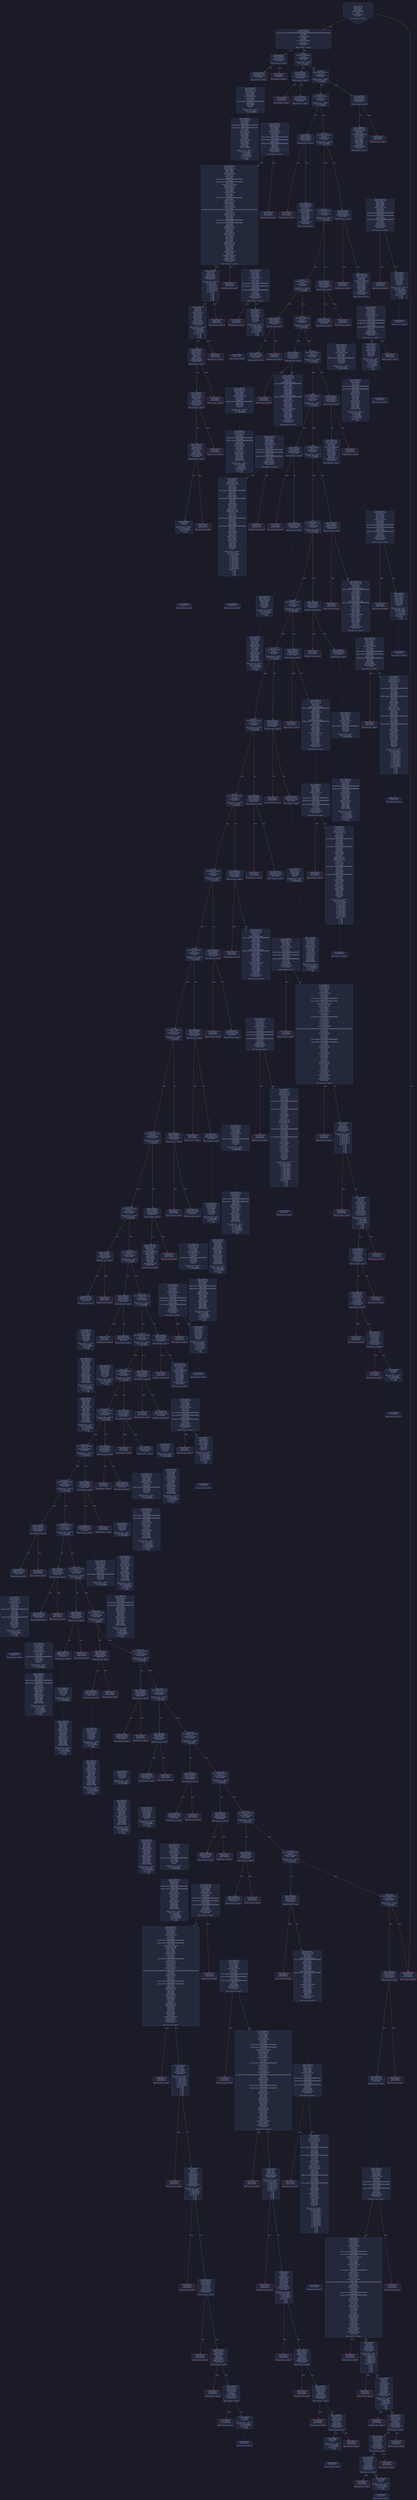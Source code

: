 digraph G {
    node [shape=box, style="filled, rounded", color="#565f89", fontcolor="#c0caf5", fontname="Helvetica", fillcolor="#24283b"];
    edge [color="#414868", fontcolor="#c0caf5", fontname="Helvetica"];
    bgcolor="#1a1b26";
    0 [ label = "[00] PUSH1 60
[02] PUSH1 40
[04] MSTORE
[05] PUSH1 04
[07] CALLDATASIZE
[08] LT
[09] PUSH2 01d8
[0c] JUMPI

Stack size req: 0, sizeΔ: 0
" shape = invhouse]
    1 [ label = "[0d] PUSH1 00
[0f] CALLDATALOAD
[10] PUSH29 0100000000000000000000000000000000000000000000000000000000
[2e] SWAP1
[2f] DIV
[30] PUSH4 ffffffff
[35] AND
[36] DUP1
[37] PUSH4 014a897d
[3c] EQ
[3d] PUSH2 01dd
[40] JUMPI

Stack size req: 0, sizeΔ: 1
"]
    2 [ label = "[41] DUP1
[42] PUSH4 0a642d00
[47] EQ
[48] PUSH2 0232
[4b] JUMPI

Stack size req: 1, sizeΔ: 0
Entry->Op usage:
	0->71:EQ:1
"]
    3 [ label = "[4c] DUP1
[4d] PUSH4 1146015e
[52] EQ
[53] PUSH2 0247
[56] JUMPI

Stack size req: 1, sizeΔ: 0
Entry->Op usage:
	0->82:EQ:1
"]
    4 [ label = "[57] DUP1
[58] PUSH4 12035ca6
[5d] EQ
[5e] PUSH2 026a
[61] JUMPI

Stack size req: 1, sizeΔ: 0
Entry->Op usage:
	0->93:EQ:1
"]
    5 [ label = "[62] DUP1
[63] PUSH4 20250264
[68] EQ
[69] PUSH2 028d
[6c] JUMPI

Stack size req: 1, sizeΔ: 0
Entry->Op usage:
	0->104:EQ:1
"]
    6 [ label = "[6d] DUP1
[6e] PUSH4 3ad0486b
[73] EQ
[74] PUSH2 02b0
[77] JUMPI

Stack size req: 1, sizeΔ: 0
Entry->Op usage:
	0->115:EQ:1
"]
    7 [ label = "[78] DUP1
[79] PUSH4 3ce948c8
[7e] EQ
[7f] PUSH2 0305
[82] JUMPI

Stack size req: 1, sizeΔ: 0
Entry->Op usage:
	0->126:EQ:1
"]
    8 [ label = "[83] DUP1
[84] PUSH4 599cbe29
[89] EQ
[8a] PUSH2 035a
[8d] JUMPI

Stack size req: 1, sizeΔ: 0
Entry->Op usage:
	0->137:EQ:1
"]
    9 [ label = "[8e] DUP1
[8f] PUSH4 5e0b4cb6
[94] EQ
[95] PUSH2 03bb
[98] JUMPI

Stack size req: 1, sizeΔ: 0
Entry->Op usage:
	0->148:EQ:1
"]
    10 [ label = "[99] DUP1
[9a] PUSH4 60668e58
[9f] EQ
[a0] PUSH2 03de
[a3] JUMPI

Stack size req: 1, sizeΔ: 0
Entry->Op usage:
	0->159:EQ:1
"]
    11 [ label = "[a4] DUP1
[a5] PUSH4 676ffb53
[aa] EQ
[ab] PUSH2 0407
[ae] JUMPI

Stack size req: 1, sizeΔ: 0
Entry->Op usage:
	0->170:EQ:1
"]
    12 [ label = "[af] DUP1
[b0] PUSH4 691f2216
[b5] EQ
[b6] PUSH2 0468
[b9] JUMPI

Stack size req: 1, sizeΔ: 0
Entry->Op usage:
	0->181:EQ:1
"]
    13 [ label = "[ba] DUP1
[bb] PUSH4 695e333d
[c0] EQ
[c1] PUSH2 04bd
[c4] JUMPI

Stack size req: 1, sizeΔ: 0
Entry->Op usage:
	0->192:EQ:1
"]
    14 [ label = "[c5] DUP1
[c6] PUSH4 6e6a42ec
[cb] EQ
[cc] PUSH2 051e
[cf] JUMPI

Stack size req: 1, sizeΔ: 0
Entry->Op usage:
	0->203:EQ:1
"]
    15 [ label = "[d0] DUP1
[d1] PUSH4 7055410b
[d6] EQ
[d7] PUSH2 0547
[da] JUMPI

Stack size req: 1, sizeΔ: 0
Entry->Op usage:
	0->214:EQ:1
"]
    16 [ label = "[db] DUP1
[dc] PUSH4 71533b88
[e1] EQ
[e2] PUSH2 055c
[e5] JUMPI

Stack size req: 1, sizeΔ: 0
Entry->Op usage:
	0->225:EQ:1
"]
    17 [ label = "[e6] DUP1
[e7] PUSH4 751a2d06
[ec] EQ
[ed] PUSH2 05bd
[f0] JUMPI

Stack size req: 1, sizeΔ: 0
Entry->Op usage:
	0->236:EQ:1
"]
    18 [ label = "[f1] DUP1
[f2] PUSH4 7539189c
[f7] EQ
[f8] PUSH2 0612
[fb] JUMPI

Stack size req: 1, sizeΔ: 0
Entry->Op usage:
	0->247:EQ:1
"]
    19 [ label = "[fc] DUP1
[fd] PUSH4 7790a5d2
[0102] EQ
[0103] PUSH2 063b
[0106] JUMPI

Stack size req: 1, sizeΔ: 0
Entry->Op usage:
	0->258:EQ:1
"]
    20 [ label = "[0107] DUP1
[0108] PUSH4 7a16cbe3
[010d] EQ
[010e] PUSH2 0690
[0111] JUMPI

Stack size req: 1, sizeΔ: 0
Entry->Op usage:
	0->269:EQ:1
"]
    21 [ label = "[0112] DUP1
[0113] PUSH4 7ce6e4ca
[0118] EQ
[0119] PUSH2 06b3
[011c] JUMPI

Stack size req: 1, sizeΔ: 0
Entry->Op usage:
	0->280:EQ:1
"]
    22 [ label = "[011d] DUP1
[011e] PUSH4 7ff2acb7
[0123] EQ
[0124] PUSH2 06dc
[0127] JUMPI

Stack size req: 1, sizeΔ: 0
Entry->Op usage:
	0->291:EQ:1
"]
    23 [ label = "[0128] DUP1
[0129] PUSH4 81824d53
[012e] EQ
[012f] PUSH2 0705
[0132] JUMPI

Stack size req: 1, sizeΔ: 0
Entry->Op usage:
	0->302:EQ:1
"]
    24 [ label = "[0133] DUP1
[0134] PUSH4 871625e2
[0139] EQ
[013a] PUSH2 0728
[013d] JUMPI

Stack size req: 1, sizeΔ: 0
Entry->Op usage:
	0->313:EQ:1
"]
    25 [ label = "[013e] DUP1
[013f] PUSH4 882b4e68
[0144] EQ
[0145] PUSH2 0751
[0148] JUMPI

Stack size req: 1, sizeΔ: 0
Entry->Op usage:
	0->324:EQ:1
"]
    26 [ label = "[0149] DUP1
[014a] PUSH4 b47b2cfe
[014f] EQ
[0150] PUSH2 07a6
[0153] JUMPI

Stack size req: 1, sizeΔ: 0
Entry->Op usage:
	0->335:EQ:1
"]
    27 [ label = "[0154] DUP1
[0155] PUSH4 b55459d1
[015a] EQ
[015b] PUSH2 07cf
[015e] JUMPI

Stack size req: 1, sizeΔ: 0
Entry->Op usage:
	0->346:EQ:1
"]
    28 [ label = "[015f] DUP1
[0160] PUSH4 bcb7f880
[0165] EQ
[0166] PUSH2 0824
[0169] JUMPI

Stack size req: 1, sizeΔ: 0
Entry->Op usage:
	0->357:EQ:1
"]
    29 [ label = "[016a] DUP1
[016b] PUSH4 beb9571c
[0170] EQ
[0171] PUSH2 0839
[0174] JUMPI

Stack size req: 1, sizeΔ: 0
Entry->Op usage:
	0->368:EQ:1
"]
    30 [ label = "[0175] DUP1
[0176] PUSH4 c21ea693
[017b] EQ
[017c] PUSH2 088e
[017f] JUMPI

Stack size req: 1, sizeΔ: 0
Entry->Op usage:
	0->379:EQ:1
"]
    31 [ label = "[0180] DUP1
[0181] PUSH4 c4057e61
[0186] EQ
[0187] PUSH2 08b7
[018a] JUMPI

Stack size req: 1, sizeΔ: 0
Entry->Op usage:
	0->390:EQ:1
"]
    32 [ label = "[018b] DUP1
[018c] PUSH4 cf191540
[0191] EQ
[0192] PUSH2 08e0
[0195] JUMPI

Stack size req: 1, sizeΔ: 0
Entry->Op usage:
	0->401:EQ:1
"]
    33 [ label = "[0196] DUP1
[0197] PUSH4 daf760d0
[019c] EQ
[019d] PUSH2 0909
[01a0] JUMPI

Stack size req: 1, sizeΔ: 0
Entry->Op usage:
	0->412:EQ:1
"]
    34 [ label = "[01a1] DUP1
[01a2] PUSH4 eaeb83a2
[01a7] EQ
[01a8] PUSH2 0932
[01ab] JUMPI

Stack size req: 1, sizeΔ: 0
Entry->Op usage:
	0->423:EQ:1
"]
    35 [ label = "[01ac] DUP1
[01ad] PUSH4 efbb5f17
[01b2] EQ
[01b3] PUSH2 0987
[01b6] JUMPI

Stack size req: 1, sizeΔ: 0
Entry->Op usage:
	0->434:EQ:1
"]
    36 [ label = "[01b7] DUP1
[01b8] PUSH4 f3acc06b
[01bd] EQ
[01be] PUSH2 099c
[01c1] JUMPI

Stack size req: 1, sizeΔ: 0
Entry->Op usage:
	0->445:EQ:1
"]
    37 [ label = "[01c2] DUP1
[01c3] PUSH4 fd1243dd
[01c8] EQ
[01c9] PUSH2 09b1
[01cc] JUMPI

Stack size req: 1, sizeΔ: 0
Entry->Op usage:
	0->456:EQ:1
"]
    38 [ label = "[01cd] DUP1
[01ce] PUSH4 ff9151dd
[01d3] EQ
[01d4] PUSH2 0a12
[01d7] JUMPI

Stack size req: 1, sizeΔ: 0
Entry->Op usage:
	0->467:EQ:1
"]
    39 [ label = "[01d8] JUMPDEST
[01d9] PUSH1 00
[01db] DUP1
[01dc] REVERT

Stack size req: 0, sizeΔ: 0
" color = "red"]
    40 [ label = "[01dd] JUMPDEST
[01de] CALLVALUE
[01df] ISZERO
[01e0] PUSH2 01e8
[01e3] JUMPI

Stack size req: 0, sizeΔ: 0
"]
    41 [ label = "[01e4] PUSH1 00
[01e6] DUP1
[01e7] REVERT

Stack size req: 0, sizeΔ: 0
" color = "red"]
    42 [ label = "[01e8] JUMPDEST
[01e9] PUSH2 01f0
[01ec] PUSH2 0a27
[01ef] JUMP

Stack size req: 0, sizeΔ: 1
"]
    43 [ label = "[01f0] JUMPDEST
[01f1] PUSH1 40
[01f3] MLOAD
[01f4] DUP1
[01f5] DUP3
[01f6] PUSH20 ffffffffffffffffffffffffffffffffffffffff
[020b] AND
[020c] PUSH20 ffffffffffffffffffffffffffffffffffffffff
[0221] AND
[0222] DUP2
[0223] MSTORE
[0224] PUSH1 20
[0226] ADD
[0227] SWAP2
[0228] POP
[0229] POP
[022a] PUSH1 40
[022c] MLOAD
[022d] DUP1
[022e] SWAP2
[022f] SUB
[0230] SWAP1
[0231] RETURN

Stack size req: 1, sizeΔ: -1
Entry->Op usage:
	0->523:AND:1
	0->545:AND:1
	0->547:MSTORE:1
	0->552:POP:0
Entry->Exit:
	0->😵
" color = "darkblue"]
    44 [ label = "[0232] JUMPDEST
[0233] CALLVALUE
[0234] ISZERO
[0235] PUSH2 023d
[0238] JUMPI

Stack size req: 0, sizeΔ: 0
"]
    45 [ label = "[0239] PUSH1 00
[023b] DUP1
[023c] REVERT

Stack size req: 0, sizeΔ: 0
" color = "red"]
    46 [ label = "[023d] JUMPDEST
[023e] PUSH2 0245
[0241] PUSH2 0a4d
[0244] JUMP

Stack size req: 0, sizeΔ: 1
"]
    47 [ label = "[0245] JUMPDEST
[0246] STOP

Stack size req: 0, sizeΔ: 0
" color = "darkblue"]
    48 [ label = "[0247] JUMPDEST
[0248] CALLVALUE
[0249] ISZERO
[024a] PUSH2 0252
[024d] JUMPI

Stack size req: 0, sizeΔ: 0
"]
    49 [ label = "[024e] PUSH1 00
[0250] DUP1
[0251] REVERT

Stack size req: 0, sizeΔ: 0
" color = "red"]
    50 [ label = "[0252] JUMPDEST
[0253] PUSH2 0268
[0256] PUSH1 04
[0258] DUP1
[0259] DUP1
[025a] CALLDATALOAD
[025b] SWAP1
[025c] PUSH1 20
[025e] ADD
[025f] SWAP1
[0260] SWAP2
[0261] SWAP1
[0262] POP
[0263] POP
[0264] PUSH2 0beb
[0267] JUMP

Stack size req: 0, sizeΔ: 2
"]
    51 [ label = "[0268] JUMPDEST
[0269] STOP

Stack size req: 0, sizeΔ: 0
" color = "darkblue"]
    52 [ label = "[026a] JUMPDEST
[026b] CALLVALUE
[026c] ISZERO
[026d] PUSH2 0275
[0270] JUMPI

Stack size req: 0, sizeΔ: 0
"]
    53 [ label = "[0271] PUSH1 00
[0273] DUP1
[0274] REVERT

Stack size req: 0, sizeΔ: 0
" color = "red"]
    54 [ label = "[0275] JUMPDEST
[0276] PUSH2 028b
[0279] PUSH1 04
[027b] DUP1
[027c] DUP1
[027d] CALLDATALOAD
[027e] SWAP1
[027f] PUSH1 20
[0281] ADD
[0282] SWAP1
[0283] SWAP2
[0284] SWAP1
[0285] POP
[0286] POP
[0287] PUSH2 0c50
[028a] JUMP

Stack size req: 0, sizeΔ: 2
"]
    55 [ label = "[028b] JUMPDEST
[028c] STOP

Stack size req: 0, sizeΔ: 0
" color = "darkblue"]
    56 [ label = "[028d] JUMPDEST
[028e] CALLVALUE
[028f] ISZERO
[0290] PUSH2 0298
[0293] JUMPI

Stack size req: 0, sizeΔ: 0
"]
    57 [ label = "[0294] PUSH1 00
[0296] DUP1
[0297] REVERT

Stack size req: 0, sizeΔ: 0
" color = "red"]
    58 [ label = "[0298] JUMPDEST
[0299] PUSH2 02ae
[029c] PUSH1 04
[029e] DUP1
[029f] DUP1
[02a0] CALLDATALOAD
[02a1] SWAP1
[02a2] PUSH1 20
[02a4] ADD
[02a5] SWAP1
[02a6] SWAP2
[02a7] SWAP1
[02a8] POP
[02a9] POP
[02aa] PUSH2 0cb5
[02ad] JUMP

Stack size req: 0, sizeΔ: 2
"]
    59 [ label = "[02ae] JUMPDEST
[02af] STOP

Stack size req: 0, sizeΔ: 0
" color = "darkblue"]
    60 [ label = "[02b0] JUMPDEST
[02b1] CALLVALUE
[02b2] ISZERO
[02b3] PUSH2 02bb
[02b6] JUMPI

Stack size req: 0, sizeΔ: 0
"]
    61 [ label = "[02b7] PUSH1 00
[02b9] DUP1
[02ba] REVERT

Stack size req: 0, sizeΔ: 0
" color = "red"]
    62 [ label = "[02bb] JUMPDEST
[02bc] PUSH2 02c3
[02bf] PUSH2 0d1a
[02c2] JUMP

Stack size req: 0, sizeΔ: 1
"]
    63 [ label = "[02c3] JUMPDEST
[02c4] PUSH1 40
[02c6] MLOAD
[02c7] DUP1
[02c8] DUP3
[02c9] PUSH20 ffffffffffffffffffffffffffffffffffffffff
[02de] AND
[02df] PUSH20 ffffffffffffffffffffffffffffffffffffffff
[02f4] AND
[02f5] DUP2
[02f6] MSTORE
[02f7] PUSH1 20
[02f9] ADD
[02fa] SWAP2
[02fb] POP
[02fc] POP
[02fd] PUSH1 40
[02ff] MLOAD
[0300] DUP1
[0301] SWAP2
[0302] SUB
[0303] SWAP1
[0304] RETURN

Stack size req: 1, sizeΔ: -1
Entry->Op usage:
	0->734:AND:1
	0->756:AND:1
	0->758:MSTORE:1
	0->763:POP:0
Entry->Exit:
	0->😵
" color = "darkblue"]
    64 [ label = "[0305] JUMPDEST
[0306] CALLVALUE
[0307] ISZERO
[0308] PUSH2 0310
[030b] JUMPI

Stack size req: 0, sizeΔ: 0
"]
    65 [ label = "[030c] PUSH1 00
[030e] DUP1
[030f] REVERT

Stack size req: 0, sizeΔ: 0
" color = "red"]
    66 [ label = "[0310] JUMPDEST
[0311] PUSH2 0318
[0314] PUSH2 0d40
[0317] JUMP

Stack size req: 0, sizeΔ: 1
"]
    67 [ label = "[0318] JUMPDEST
[0319] PUSH1 40
[031b] MLOAD
[031c] DUP1
[031d] DUP3
[031e] PUSH20 ffffffffffffffffffffffffffffffffffffffff
[0333] AND
[0334] PUSH20 ffffffffffffffffffffffffffffffffffffffff
[0349] AND
[034a] DUP2
[034b] MSTORE
[034c] PUSH1 20
[034e] ADD
[034f] SWAP2
[0350] POP
[0351] POP
[0352] PUSH1 40
[0354] MLOAD
[0355] DUP1
[0356] SWAP2
[0357] SUB
[0358] SWAP1
[0359] RETURN

Stack size req: 1, sizeΔ: -1
Entry->Op usage:
	0->819:AND:1
	0->841:AND:1
	0->843:MSTORE:1
	0->848:POP:0
Entry->Exit:
	0->😵
" color = "darkblue"]
    68 [ label = "[035a] JUMPDEST
[035b] CALLVALUE
[035c] ISZERO
[035d] PUSH2 0365
[0360] JUMPI

Stack size req: 0, sizeΔ: 0
"]
    69 [ label = "[0361] PUSH1 00
[0363] DUP1
[0364] REVERT

Stack size req: 0, sizeΔ: 0
" color = "red"]
    70 [ label = "[0365] JUMPDEST
[0366] PUSH2 03b9
[0369] PUSH1 04
[036b] DUP1
[036c] DUP1
[036d] CALLDATALOAD
[036e] PUSH20 ffffffffffffffffffffffffffffffffffffffff
[0383] AND
[0384] SWAP1
[0385] PUSH1 20
[0387] ADD
[0388] SWAP1
[0389] SWAP2
[038a] SWAP1
[038b] DUP1
[038c] CALLDATALOAD
[038d] PUSH20 ffffffffffffffffffffffffffffffffffffffff
[03a2] AND
[03a3] SWAP1
[03a4] PUSH1 20
[03a6] ADD
[03a7] SWAP1
[03a8] SWAP2
[03a9] SWAP1
[03aa] DUP1
[03ab] CALLDATALOAD
[03ac] SWAP1
[03ad] PUSH1 20
[03af] ADD
[03b0] SWAP1
[03b1] SWAP2
[03b2] SWAP1
[03b3] POP
[03b4] POP
[03b5] PUSH2 0d66
[03b8] JUMP

Stack size req: 0, sizeΔ: 4
"]
    71 [ label = "[03b9] JUMPDEST
[03ba] STOP

Stack size req: 0, sizeΔ: 0
" color = "darkblue"]
    72 [ label = "[03bb] JUMPDEST
[03bc] CALLVALUE
[03bd] ISZERO
[03be] PUSH2 03c6
[03c1] JUMPI

Stack size req: 0, sizeΔ: 0
"]
    73 [ label = "[03c2] PUSH1 00
[03c4] DUP1
[03c5] REVERT

Stack size req: 0, sizeΔ: 0
" color = "red"]
    74 [ label = "[03c6] JUMPDEST
[03c7] PUSH2 03dc
[03ca] PUSH1 04
[03cc] DUP1
[03cd] DUP1
[03ce] CALLDATALOAD
[03cf] SWAP1
[03d0] PUSH1 20
[03d2] ADD
[03d3] SWAP1
[03d4] SWAP2
[03d5] SWAP1
[03d6] POP
[03d7] POP
[03d8] PUSH2 0e4f
[03db] JUMP

Stack size req: 0, sizeΔ: 2
"]
    75 [ label = "[03dc] JUMPDEST
[03dd] STOP

Stack size req: 0, sizeΔ: 0
" color = "darkblue"]
    76 [ label = "[03de] JUMPDEST
[03df] CALLVALUE
[03e0] ISZERO
[03e1] PUSH2 03e9
[03e4] JUMPI

Stack size req: 0, sizeΔ: 0
"]
    77 [ label = "[03e5] PUSH1 00
[03e7] DUP1
[03e8] REVERT

Stack size req: 0, sizeΔ: 0
" color = "red"]
    78 [ label = "[03e9] JUMPDEST
[03ea] PUSH2 03f1
[03ed] PUSH2 0eb4
[03f0] JUMP

Stack size req: 0, sizeΔ: 1
"]
    79 [ label = "[03f1] JUMPDEST
[03f2] PUSH1 40
[03f4] MLOAD
[03f5] DUP1
[03f6] DUP3
[03f7] DUP2
[03f8] MSTORE
[03f9] PUSH1 20
[03fb] ADD
[03fc] SWAP2
[03fd] POP
[03fe] POP
[03ff] PUSH1 40
[0401] MLOAD
[0402] DUP1
[0403] SWAP2
[0404] SUB
[0405] SWAP1
[0406] RETURN

Stack size req: 1, sizeΔ: -1
Entry->Op usage:
	0->1016:MSTORE:1
	0->1021:POP:0
Entry->Exit:
	0->😵
" color = "darkblue"]
    80 [ label = "[0407] JUMPDEST
[0408] CALLVALUE
[0409] ISZERO
[040a] PUSH2 0412
[040d] JUMPI

Stack size req: 0, sizeΔ: 0
"]
    81 [ label = "[040e] PUSH1 00
[0410] DUP1
[0411] REVERT

Stack size req: 0, sizeΔ: 0
" color = "red"]
    82 [ label = "[0412] JUMPDEST
[0413] PUSH2 0466
[0416] PUSH1 04
[0418] DUP1
[0419] DUP1
[041a] CALLDATALOAD
[041b] PUSH20 ffffffffffffffffffffffffffffffffffffffff
[0430] AND
[0431] SWAP1
[0432] PUSH1 20
[0434] ADD
[0435] SWAP1
[0436] SWAP2
[0437] SWAP1
[0438] DUP1
[0439] CALLDATALOAD
[043a] PUSH20 ffffffffffffffffffffffffffffffffffffffff
[044f] AND
[0450] SWAP1
[0451] PUSH1 20
[0453] ADD
[0454] SWAP1
[0455] SWAP2
[0456] SWAP1
[0457] DUP1
[0458] CALLDATALOAD
[0459] SWAP1
[045a] PUSH1 20
[045c] ADD
[045d] SWAP1
[045e] SWAP2
[045f] SWAP1
[0460] POP
[0461] POP
[0462] PUSH2 0ebe
[0465] JUMP

Stack size req: 0, sizeΔ: 4
"]
    83 [ label = "[0466] JUMPDEST
[0467] STOP

Stack size req: 0, sizeΔ: 0
" color = "darkblue"]
    84 [ label = "[0468] JUMPDEST
[0469] CALLVALUE
[046a] ISZERO
[046b] PUSH2 0473
[046e] JUMPI

Stack size req: 0, sizeΔ: 0
"]
    85 [ label = "[046f] PUSH1 00
[0471] DUP1
[0472] REVERT

Stack size req: 0, sizeΔ: 0
" color = "red"]
    86 [ label = "[0473] JUMPDEST
[0474] PUSH2 047b
[0477] PUSH2 0fa7
[047a] JUMP

Stack size req: 0, sizeΔ: 1
"]
    87 [ label = "[047b] JUMPDEST
[047c] PUSH1 40
[047e] MLOAD
[047f] DUP1
[0480] DUP3
[0481] PUSH20 ffffffffffffffffffffffffffffffffffffffff
[0496] AND
[0497] PUSH20 ffffffffffffffffffffffffffffffffffffffff
[04ac] AND
[04ad] DUP2
[04ae] MSTORE
[04af] PUSH1 20
[04b1] ADD
[04b2] SWAP2
[04b3] POP
[04b4] POP
[04b5] PUSH1 40
[04b7] MLOAD
[04b8] DUP1
[04b9] SWAP2
[04ba] SUB
[04bb] SWAP1
[04bc] RETURN

Stack size req: 1, sizeΔ: -1
Entry->Op usage:
	0->1174:AND:1
	0->1196:AND:1
	0->1198:MSTORE:1
	0->1203:POP:0
Entry->Exit:
	0->😵
" color = "darkblue"]
    88 [ label = "[04bd] JUMPDEST
[04be] CALLVALUE
[04bf] ISZERO
[04c0] PUSH2 04c8
[04c3] JUMPI

Stack size req: 0, sizeΔ: 0
"]
    89 [ label = "[04c4] PUSH1 00
[04c6] DUP1
[04c7] REVERT

Stack size req: 0, sizeΔ: 0
" color = "red"]
    90 [ label = "[04c8] JUMPDEST
[04c9] PUSH2 051c
[04cc] PUSH1 04
[04ce] DUP1
[04cf] DUP1
[04d0] CALLDATALOAD
[04d1] PUSH20 ffffffffffffffffffffffffffffffffffffffff
[04e6] AND
[04e7] SWAP1
[04e8] PUSH1 20
[04ea] ADD
[04eb] SWAP1
[04ec] SWAP2
[04ed] SWAP1
[04ee] DUP1
[04ef] CALLDATALOAD
[04f0] PUSH20 ffffffffffffffffffffffffffffffffffffffff
[0505] AND
[0506] SWAP1
[0507] PUSH1 20
[0509] ADD
[050a] SWAP1
[050b] SWAP2
[050c] SWAP1
[050d] DUP1
[050e] CALLDATALOAD
[050f] SWAP1
[0510] PUSH1 20
[0512] ADD
[0513] SWAP1
[0514] SWAP2
[0515] SWAP1
[0516] POP
[0517] POP
[0518] PUSH2 0fcd
[051b] JUMP

Stack size req: 0, sizeΔ: 4
"]
    91 [ label = "[051c] JUMPDEST
[051d] STOP

Stack size req: 0, sizeΔ: 0
" color = "darkblue"]
    92 [ label = "[051e] JUMPDEST
[051f] CALLVALUE
[0520] ISZERO
[0521] PUSH2 0529
[0524] JUMPI

Stack size req: 0, sizeΔ: 0
"]
    93 [ label = "[0525] PUSH1 00
[0527] DUP1
[0528] REVERT

Stack size req: 0, sizeΔ: 0
" color = "red"]
    94 [ label = "[0529] JUMPDEST
[052a] PUSH2 0531
[052d] PUSH2 10b6
[0530] JUMP

Stack size req: 0, sizeΔ: 1
"]
    95 [ label = "[0531] JUMPDEST
[0532] PUSH1 40
[0534] MLOAD
[0535] DUP1
[0536] DUP3
[0537] DUP2
[0538] MSTORE
[0539] PUSH1 20
[053b] ADD
[053c] SWAP2
[053d] POP
[053e] POP
[053f] PUSH1 40
[0541] MLOAD
[0542] DUP1
[0543] SWAP2
[0544] SUB
[0545] SWAP1
[0546] RETURN

Stack size req: 1, sizeΔ: -1
Entry->Op usage:
	0->1336:MSTORE:1
	0->1341:POP:0
Entry->Exit:
	0->😵
" color = "darkblue"]
    96 [ label = "[0547] JUMPDEST
[0548] CALLVALUE
[0549] ISZERO
[054a] PUSH2 0552
[054d] JUMPI

Stack size req: 0, sizeΔ: 0
"]
    97 [ label = "[054e] PUSH1 00
[0550] DUP1
[0551] REVERT

Stack size req: 0, sizeΔ: 0
" color = "red"]
    98 [ label = "[0552] JUMPDEST
[0553] PUSH2 055a
[0556] PUSH2 10bc
[0559] JUMP

Stack size req: 0, sizeΔ: 1
"]
    99 [ label = "[055a] JUMPDEST
[055b] STOP

Stack size req: 0, sizeΔ: 0
" color = "darkblue"]
    100 [ label = "[055c] JUMPDEST
[055d] CALLVALUE
[055e] ISZERO
[055f] PUSH2 0567
[0562] JUMPI

Stack size req: 0, sizeΔ: 0
"]
    101 [ label = "[0563] PUSH1 00
[0565] DUP1
[0566] REVERT

Stack size req: 0, sizeΔ: 0
" color = "red"]
    102 [ label = "[0567] JUMPDEST
[0568] PUSH2 05bb
[056b] PUSH1 04
[056d] DUP1
[056e] DUP1
[056f] CALLDATALOAD
[0570] PUSH20 ffffffffffffffffffffffffffffffffffffffff
[0585] AND
[0586] SWAP1
[0587] PUSH1 20
[0589] ADD
[058a] SWAP1
[058b] SWAP2
[058c] SWAP1
[058d] DUP1
[058e] CALLDATALOAD
[058f] PUSH20 ffffffffffffffffffffffffffffffffffffffff
[05a4] AND
[05a5] SWAP1
[05a6] PUSH1 20
[05a8] ADD
[05a9] SWAP1
[05aa] SWAP2
[05ab] SWAP1
[05ac] DUP1
[05ad] CALLDATALOAD
[05ae] SWAP1
[05af] PUSH1 20
[05b1] ADD
[05b2] SWAP1
[05b3] SWAP2
[05b4] SWAP1
[05b5] POP
[05b6] POP
[05b7] PUSH2 125a
[05ba] JUMP

Stack size req: 0, sizeΔ: 4
"]
    103 [ label = "[05bb] JUMPDEST
[05bc] STOP

Stack size req: 0, sizeΔ: 0
" color = "darkblue"]
    104 [ label = "[05bd] JUMPDEST
[05be] CALLVALUE
[05bf] ISZERO
[05c0] PUSH2 05c8
[05c3] JUMPI

Stack size req: 0, sizeΔ: 0
"]
    105 [ label = "[05c4] PUSH1 00
[05c6] DUP1
[05c7] REVERT

Stack size req: 0, sizeΔ: 0
" color = "red"]
    106 [ label = "[05c8] JUMPDEST
[05c9] PUSH2 05d0
[05cc] PUSH2 1343
[05cf] JUMP

Stack size req: 0, sizeΔ: 1
"]
    107 [ label = "[05d0] JUMPDEST
[05d1] PUSH1 40
[05d3] MLOAD
[05d4] DUP1
[05d5] DUP3
[05d6] PUSH20 ffffffffffffffffffffffffffffffffffffffff
[05eb] AND
[05ec] PUSH20 ffffffffffffffffffffffffffffffffffffffff
[0601] AND
[0602] DUP2
[0603] MSTORE
[0604] PUSH1 20
[0606] ADD
[0607] SWAP2
[0608] POP
[0609] POP
[060a] PUSH1 40
[060c] MLOAD
[060d] DUP1
[060e] SWAP2
[060f] SUB
[0610] SWAP1
[0611] RETURN

Stack size req: 1, sizeΔ: -1
Entry->Op usage:
	0->1515:AND:1
	0->1537:AND:1
	0->1539:MSTORE:1
	0->1544:POP:0
Entry->Exit:
	0->😵
" color = "darkblue"]
    108 [ label = "[0612] JUMPDEST
[0613] CALLVALUE
[0614] ISZERO
[0615] PUSH2 061d
[0618] JUMPI

Stack size req: 0, sizeΔ: 0
"]
    109 [ label = "[0619] PUSH1 00
[061b] DUP1
[061c] REVERT

Stack size req: 0, sizeΔ: 0
" color = "red"]
    110 [ label = "[061d] JUMPDEST
[061e] PUSH2 0625
[0621] PUSH2 1369
[0624] JUMP

Stack size req: 0, sizeΔ: 1
"]
    111 [ label = "[0625] JUMPDEST
[0626] PUSH1 40
[0628] MLOAD
[0629] DUP1
[062a] DUP3
[062b] DUP2
[062c] MSTORE
[062d] PUSH1 20
[062f] ADD
[0630] SWAP2
[0631] POP
[0632] POP
[0633] PUSH1 40
[0635] MLOAD
[0636] DUP1
[0637] SWAP2
[0638] SUB
[0639] SWAP1
[063a] RETURN

Stack size req: 1, sizeΔ: -1
Entry->Op usage:
	0->1580:MSTORE:1
	0->1585:POP:0
Entry->Exit:
	0->😵
" color = "darkblue"]
    112 [ label = "[063b] JUMPDEST
[063c] CALLVALUE
[063d] ISZERO
[063e] PUSH2 0646
[0641] JUMPI

Stack size req: 0, sizeΔ: 0
"]
    113 [ label = "[0642] PUSH1 00
[0644] DUP1
[0645] REVERT

Stack size req: 0, sizeΔ: 0
" color = "red"]
    114 [ label = "[0646] JUMPDEST
[0647] PUSH2 064e
[064a] PUSH2 1373
[064d] JUMP

Stack size req: 0, sizeΔ: 1
"]
    115 [ label = "[064e] JUMPDEST
[064f] PUSH1 40
[0651] MLOAD
[0652] DUP1
[0653] DUP3
[0654] PUSH20 ffffffffffffffffffffffffffffffffffffffff
[0669] AND
[066a] PUSH20 ffffffffffffffffffffffffffffffffffffffff
[067f] AND
[0680] DUP2
[0681] MSTORE
[0682] PUSH1 20
[0684] ADD
[0685] SWAP2
[0686] POP
[0687] POP
[0688] PUSH1 40
[068a] MLOAD
[068b] DUP1
[068c] SWAP2
[068d] SUB
[068e] SWAP1
[068f] RETURN

Stack size req: 1, sizeΔ: -1
Entry->Op usage:
	0->1641:AND:1
	0->1663:AND:1
	0->1665:MSTORE:1
	0->1670:POP:0
Entry->Exit:
	0->😵
" color = "darkblue"]
    116 [ label = "[0690] JUMPDEST
[0691] CALLVALUE
[0692] ISZERO
[0693] PUSH2 069b
[0696] JUMPI

Stack size req: 0, sizeΔ: 0
"]
    117 [ label = "[0697] PUSH1 00
[0699] DUP1
[069a] REVERT

Stack size req: 0, sizeΔ: 0
" color = "red"]
    118 [ label = "[069b] JUMPDEST
[069c] PUSH2 06b1
[069f] PUSH1 04
[06a1] DUP1
[06a2] DUP1
[06a3] CALLDATALOAD
[06a4] SWAP1
[06a5] PUSH1 20
[06a7] ADD
[06a8] SWAP1
[06a9] SWAP2
[06aa] SWAP1
[06ab] POP
[06ac] POP
[06ad] PUSH2 1399
[06b0] JUMP

Stack size req: 0, sizeΔ: 2
"]
    119 [ label = "[06b1] JUMPDEST
[06b2] STOP

Stack size req: 0, sizeΔ: 0
" color = "darkblue"]
    120 [ label = "[06b3] JUMPDEST
[06b4] CALLVALUE
[06b5] ISZERO
[06b6] PUSH2 06be
[06b9] JUMPI

Stack size req: 0, sizeΔ: 0
"]
    121 [ label = "[06ba] PUSH1 00
[06bc] DUP1
[06bd] REVERT

Stack size req: 0, sizeΔ: 0
" color = "red"]
    122 [ label = "[06be] JUMPDEST
[06bf] PUSH2 06c6
[06c2] PUSH2 13fe
[06c5] JUMP

Stack size req: 0, sizeΔ: 1
"]
    123 [ label = "[06c6] JUMPDEST
[06c7] PUSH1 40
[06c9] MLOAD
[06ca] DUP1
[06cb] DUP3
[06cc] DUP2
[06cd] MSTORE
[06ce] PUSH1 20
[06d0] ADD
[06d1] SWAP2
[06d2] POP
[06d3] POP
[06d4] PUSH1 40
[06d6] MLOAD
[06d7] DUP1
[06d8] SWAP2
[06d9] SUB
[06da] SWAP1
[06db] RETURN

Stack size req: 1, sizeΔ: -1
Entry->Op usage:
	0->1741:MSTORE:1
	0->1746:POP:0
Entry->Exit:
	0->😵
" color = "darkblue"]
    124 [ label = "[06dc] JUMPDEST
[06dd] CALLVALUE
[06de] ISZERO
[06df] PUSH2 06e7
[06e2] JUMPI

Stack size req: 0, sizeΔ: 0
"]
    125 [ label = "[06e3] PUSH1 00
[06e5] DUP1
[06e6] REVERT

Stack size req: 0, sizeΔ: 0
" color = "red"]
    126 [ label = "[06e7] JUMPDEST
[06e8] PUSH2 06ef
[06eb] PUSH2 1408
[06ee] JUMP

Stack size req: 0, sizeΔ: 1
"]
    127 [ label = "[06ef] JUMPDEST
[06f0] PUSH1 40
[06f2] MLOAD
[06f3] DUP1
[06f4] DUP3
[06f5] DUP2
[06f6] MSTORE
[06f7] PUSH1 20
[06f9] ADD
[06fa] SWAP2
[06fb] POP
[06fc] POP
[06fd] PUSH1 40
[06ff] MLOAD
[0700] DUP1
[0701] SWAP2
[0702] SUB
[0703] SWAP1
[0704] RETURN

Stack size req: 1, sizeΔ: -1
Entry->Op usage:
	0->1782:MSTORE:1
	0->1787:POP:0
Entry->Exit:
	0->😵
" color = "darkblue"]
    128 [ label = "[0705] JUMPDEST
[0706] CALLVALUE
[0707] ISZERO
[0708] PUSH2 0710
[070b] JUMPI

Stack size req: 0, sizeΔ: 0
"]
    129 [ label = "[070c] PUSH1 00
[070e] DUP1
[070f] REVERT

Stack size req: 0, sizeΔ: 0
" color = "red"]
    130 [ label = "[0710] JUMPDEST
[0711] PUSH2 0726
[0714] PUSH1 04
[0716] DUP1
[0717] DUP1
[0718] CALLDATALOAD
[0719] SWAP1
[071a] PUSH1 20
[071c] ADD
[071d] SWAP1
[071e] SWAP2
[071f] SWAP1
[0720] POP
[0721] POP
[0722] PUSH2 1412
[0725] JUMP

Stack size req: 0, sizeΔ: 2
"]
    131 [ label = "[0726] JUMPDEST
[0727] STOP

Stack size req: 0, sizeΔ: 0
" color = "darkblue"]
    132 [ label = "[0728] JUMPDEST
[0729] CALLVALUE
[072a] ISZERO
[072b] PUSH2 0733
[072e] JUMPI

Stack size req: 0, sizeΔ: 0
"]
    133 [ label = "[072f] PUSH1 00
[0731] DUP1
[0732] REVERT

Stack size req: 0, sizeΔ: 0
" color = "red"]
    134 [ label = "[0733] JUMPDEST
[0734] PUSH2 073b
[0737] PUSH2 1477
[073a] JUMP

Stack size req: 0, sizeΔ: 1
"]
    135 [ label = "[073b] JUMPDEST
[073c] PUSH1 40
[073e] MLOAD
[073f] DUP1
[0740] DUP3
[0741] DUP2
[0742] MSTORE
[0743] PUSH1 20
[0745] ADD
[0746] SWAP2
[0747] POP
[0748] POP
[0749] PUSH1 40
[074b] MLOAD
[074c] DUP1
[074d] SWAP2
[074e] SUB
[074f] SWAP1
[0750] RETURN

Stack size req: 1, sizeΔ: -1
Entry->Op usage:
	0->1858:MSTORE:1
	0->1863:POP:0
Entry->Exit:
	0->😵
" color = "darkblue"]
    136 [ label = "[0751] JUMPDEST
[0752] CALLVALUE
[0753] ISZERO
[0754] PUSH2 075c
[0757] JUMPI

Stack size req: 0, sizeΔ: 0
"]
    137 [ label = "[0758] PUSH1 00
[075a] DUP1
[075b] REVERT

Stack size req: 0, sizeΔ: 0
" color = "red"]
    138 [ label = "[075c] JUMPDEST
[075d] PUSH2 0764
[0760] PUSH2 147d
[0763] JUMP

Stack size req: 0, sizeΔ: 1
"]
    139 [ label = "[0764] JUMPDEST
[0765] PUSH1 40
[0767] MLOAD
[0768] DUP1
[0769] DUP3
[076a] PUSH20 ffffffffffffffffffffffffffffffffffffffff
[077f] AND
[0780] PUSH20 ffffffffffffffffffffffffffffffffffffffff
[0795] AND
[0796] DUP2
[0797] MSTORE
[0798] PUSH1 20
[079a] ADD
[079b] SWAP2
[079c] POP
[079d] POP
[079e] PUSH1 40
[07a0] MLOAD
[07a1] DUP1
[07a2] SWAP2
[07a3] SUB
[07a4] SWAP1
[07a5] RETURN

Stack size req: 1, sizeΔ: -1
Entry->Op usage:
	0->1919:AND:1
	0->1941:AND:1
	0->1943:MSTORE:1
	0->1948:POP:0
Entry->Exit:
	0->😵
" color = "darkblue"]
    140 [ label = "[07a6] JUMPDEST
[07a7] CALLVALUE
[07a8] ISZERO
[07a9] PUSH2 07b1
[07ac] JUMPI

Stack size req: 0, sizeΔ: 0
"]
    141 [ label = "[07ad] PUSH1 00
[07af] DUP1
[07b0] REVERT

Stack size req: 0, sizeΔ: 0
" color = "red"]
    142 [ label = "[07b1] JUMPDEST
[07b2] PUSH2 07b9
[07b5] PUSH2 14a3
[07b8] JUMP

Stack size req: 0, sizeΔ: 1
"]
    143 [ label = "[07b9] JUMPDEST
[07ba] PUSH1 40
[07bc] MLOAD
[07bd] DUP1
[07be] DUP3
[07bf] DUP2
[07c0] MSTORE
[07c1] PUSH1 20
[07c3] ADD
[07c4] SWAP2
[07c5] POP
[07c6] POP
[07c7] PUSH1 40
[07c9] MLOAD
[07ca] DUP1
[07cb] SWAP2
[07cc] SUB
[07cd] SWAP1
[07ce] RETURN

Stack size req: 1, sizeΔ: -1
Entry->Op usage:
	0->1984:MSTORE:1
	0->1989:POP:0
Entry->Exit:
	0->😵
" color = "darkblue"]
    144 [ label = "[07cf] JUMPDEST
[07d0] CALLVALUE
[07d1] ISZERO
[07d2] PUSH2 07da
[07d5] JUMPI

Stack size req: 0, sizeΔ: 0
"]
    145 [ label = "[07d6] PUSH1 00
[07d8] DUP1
[07d9] REVERT

Stack size req: 0, sizeΔ: 0
" color = "red"]
    146 [ label = "[07da] JUMPDEST
[07db] PUSH2 07e2
[07de] PUSH2 14a9
[07e1] JUMP

Stack size req: 0, sizeΔ: 1
"]
    147 [ label = "[07e2] JUMPDEST
[07e3] PUSH1 40
[07e5] MLOAD
[07e6] DUP1
[07e7] DUP3
[07e8] PUSH20 ffffffffffffffffffffffffffffffffffffffff
[07fd] AND
[07fe] PUSH20 ffffffffffffffffffffffffffffffffffffffff
[0813] AND
[0814] DUP2
[0815] MSTORE
[0816] PUSH1 20
[0818] ADD
[0819] SWAP2
[081a] POP
[081b] POP
[081c] PUSH1 40
[081e] MLOAD
[081f] DUP1
[0820] SWAP2
[0821] SUB
[0822] SWAP1
[0823] RETURN

Stack size req: 1, sizeΔ: -1
Entry->Op usage:
	0->2045:AND:1
	0->2067:AND:1
	0->2069:MSTORE:1
	0->2074:POP:0
Entry->Exit:
	0->😵
" color = "darkblue"]
    148 [ label = "[0824] JUMPDEST
[0825] CALLVALUE
[0826] ISZERO
[0827] PUSH2 082f
[082a] JUMPI

Stack size req: 0, sizeΔ: 0
"]
    149 [ label = "[082b] PUSH1 00
[082d] DUP1
[082e] REVERT

Stack size req: 0, sizeΔ: 0
" color = "red"]
    150 [ label = "[082f] JUMPDEST
[0830] PUSH2 0837
[0833] PUSH2 14cf
[0836] JUMP

Stack size req: 0, sizeΔ: 1
"]
    151 [ label = "[0837] JUMPDEST
[0838] STOP

Stack size req: 0, sizeΔ: 0
" color = "darkblue"]
    152 [ label = "[0839] JUMPDEST
[083a] CALLVALUE
[083b] ISZERO
[083c] PUSH2 0844
[083f] JUMPI

Stack size req: 0, sizeΔ: 0
"]
    153 [ label = "[0840] PUSH1 00
[0842] DUP1
[0843] REVERT

Stack size req: 0, sizeΔ: 0
" color = "red"]
    154 [ label = "[0844] JUMPDEST
[0845] PUSH2 084c
[0848] PUSH2 1511
[084b] JUMP

Stack size req: 0, sizeΔ: 1
"]
    155 [ label = "[084c] JUMPDEST
[084d] PUSH1 40
[084f] MLOAD
[0850] DUP1
[0851] DUP3
[0852] PUSH20 ffffffffffffffffffffffffffffffffffffffff
[0867] AND
[0868] PUSH20 ffffffffffffffffffffffffffffffffffffffff
[087d] AND
[087e] DUP2
[087f] MSTORE
[0880] PUSH1 20
[0882] ADD
[0883] SWAP2
[0884] POP
[0885] POP
[0886] PUSH1 40
[0888] MLOAD
[0889] DUP1
[088a] SWAP2
[088b] SUB
[088c] SWAP1
[088d] RETURN

Stack size req: 1, sizeΔ: -1
Entry->Op usage:
	0->2151:AND:1
	0->2173:AND:1
	0->2175:MSTORE:1
	0->2180:POP:0
Entry->Exit:
	0->😵
" color = "darkblue"]
    156 [ label = "[088e] JUMPDEST
[088f] CALLVALUE
[0890] ISZERO
[0891] PUSH2 0899
[0894] JUMPI

Stack size req: 0, sizeΔ: 0
"]
    157 [ label = "[0895] PUSH1 00
[0897] DUP1
[0898] REVERT

Stack size req: 0, sizeΔ: 0
" color = "red"]
    158 [ label = "[0899] JUMPDEST
[089a] PUSH2 08a1
[089d] PUSH2 1537
[08a0] JUMP

Stack size req: 0, sizeΔ: 1
"]
    159 [ label = "[08a1] JUMPDEST
[08a2] PUSH1 40
[08a4] MLOAD
[08a5] DUP1
[08a6] DUP3
[08a7] DUP2
[08a8] MSTORE
[08a9] PUSH1 20
[08ab] ADD
[08ac] SWAP2
[08ad] POP
[08ae] POP
[08af] PUSH1 40
[08b1] MLOAD
[08b2] DUP1
[08b3] SWAP2
[08b4] SUB
[08b5] SWAP1
[08b6] RETURN

Stack size req: 1, sizeΔ: -1
Entry->Op usage:
	0->2216:MSTORE:1
	0->2221:POP:0
Entry->Exit:
	0->😵
" color = "darkblue"]
    160 [ label = "[08b7] JUMPDEST
[08b8] CALLVALUE
[08b9] ISZERO
[08ba] PUSH2 08c2
[08bd] JUMPI

Stack size req: 0, sizeΔ: 0
"]
    161 [ label = "[08be] PUSH1 00
[08c0] DUP1
[08c1] REVERT

Stack size req: 0, sizeΔ: 0
" color = "red"]
    162 [ label = "[08c2] JUMPDEST
[08c3] PUSH2 08ca
[08c6] PUSH2 153d
[08c9] JUMP

Stack size req: 0, sizeΔ: 1
"]
    163 [ label = "[08ca] JUMPDEST
[08cb] PUSH1 40
[08cd] MLOAD
[08ce] DUP1
[08cf] DUP3
[08d0] DUP2
[08d1] MSTORE
[08d2] PUSH1 20
[08d4] ADD
[08d5] SWAP2
[08d6] POP
[08d7] POP
[08d8] PUSH1 40
[08da] MLOAD
[08db] DUP1
[08dc] SWAP2
[08dd] SUB
[08de] SWAP1
[08df] RETURN

Stack size req: 1, sizeΔ: -1
Entry->Op usage:
	0->2257:MSTORE:1
	0->2262:POP:0
Entry->Exit:
	0->😵
" color = "darkblue"]
    164 [ label = "[08e0] JUMPDEST
[08e1] CALLVALUE
[08e2] ISZERO
[08e3] PUSH2 08eb
[08e6] JUMPI

Stack size req: 0, sizeΔ: 0
"]
    165 [ label = "[08e7] PUSH1 00
[08e9] DUP1
[08ea] REVERT

Stack size req: 0, sizeΔ: 0
" color = "red"]
    166 [ label = "[08eb] JUMPDEST
[08ec] PUSH2 08f3
[08ef] PUSH2 1547
[08f2] JUMP

Stack size req: 0, sizeΔ: 1
"]
    167 [ label = "[08f3] JUMPDEST
[08f4] PUSH1 40
[08f6] MLOAD
[08f7] DUP1
[08f8] DUP3
[08f9] DUP2
[08fa] MSTORE
[08fb] PUSH1 20
[08fd] ADD
[08fe] SWAP2
[08ff] POP
[0900] POP
[0901] PUSH1 40
[0903] MLOAD
[0904] DUP1
[0905] SWAP2
[0906] SUB
[0907] SWAP1
[0908] RETURN

Stack size req: 1, sizeΔ: -1
Entry->Op usage:
	0->2298:MSTORE:1
	0->2303:POP:0
Entry->Exit:
	0->😵
" color = "darkblue"]
    168 [ label = "[0909] JUMPDEST
[090a] CALLVALUE
[090b] ISZERO
[090c] PUSH2 0914
[090f] JUMPI

Stack size req: 0, sizeΔ: 0
"]
    169 [ label = "[0910] PUSH1 00
[0912] DUP1
[0913] REVERT

Stack size req: 0, sizeΔ: 0
" color = "red"]
    170 [ label = "[0914] JUMPDEST
[0915] PUSH2 091c
[0918] PUSH2 154d
[091b] JUMP

Stack size req: 0, sizeΔ: 1
"]
    171 [ label = "[091c] JUMPDEST
[091d] PUSH1 40
[091f] MLOAD
[0920] DUP1
[0921] DUP3
[0922] DUP2
[0923] MSTORE
[0924] PUSH1 20
[0926] ADD
[0927] SWAP2
[0928] POP
[0929] POP
[092a] PUSH1 40
[092c] MLOAD
[092d] DUP1
[092e] SWAP2
[092f] SUB
[0930] SWAP1
[0931] RETURN

Stack size req: 1, sizeΔ: -1
Entry->Op usage:
	0->2339:MSTORE:1
	0->2344:POP:0
Entry->Exit:
	0->😵
" color = "darkblue"]
    172 [ label = "[0932] JUMPDEST
[0933] CALLVALUE
[0934] ISZERO
[0935] PUSH2 093d
[0938] JUMPI

Stack size req: 0, sizeΔ: 0
"]
    173 [ label = "[0939] PUSH1 00
[093b] DUP1
[093c] REVERT

Stack size req: 0, sizeΔ: 0
" color = "red"]
    174 [ label = "[093d] JUMPDEST
[093e] PUSH2 0945
[0941] PUSH2 1557
[0944] JUMP

Stack size req: 0, sizeΔ: 1
"]
    175 [ label = "[0945] JUMPDEST
[0946] PUSH1 40
[0948] MLOAD
[0949] DUP1
[094a] DUP3
[094b] PUSH20 ffffffffffffffffffffffffffffffffffffffff
[0960] AND
[0961] PUSH20 ffffffffffffffffffffffffffffffffffffffff
[0976] AND
[0977] DUP2
[0978] MSTORE
[0979] PUSH1 20
[097b] ADD
[097c] SWAP2
[097d] POP
[097e] POP
[097f] PUSH1 40
[0981] MLOAD
[0982] DUP1
[0983] SWAP2
[0984] SUB
[0985] SWAP1
[0986] RETURN

Stack size req: 1, sizeΔ: -1
Entry->Op usage:
	0->2400:AND:1
	0->2422:AND:1
	0->2424:MSTORE:1
	0->2429:POP:0
Entry->Exit:
	0->😵
" color = "darkblue"]
    176 [ label = "[0987] JUMPDEST
[0988] CALLVALUE
[0989] ISZERO
[098a] PUSH2 0992
[098d] JUMPI

Stack size req: 0, sizeΔ: 0
"]
    177 [ label = "[098e] PUSH1 00
[0990] DUP1
[0991] REVERT

Stack size req: 0, sizeΔ: 0
" color = "red"]
    178 [ label = "[0992] JUMPDEST
[0993] PUSH2 099a
[0996] PUSH2 157d
[0999] JUMP

Stack size req: 0, sizeΔ: 1
"]
    179 [ label = "[099a] JUMPDEST
[099b] STOP

Stack size req: 0, sizeΔ: 0
" color = "darkblue"]
    180 [ label = "[099c] JUMPDEST
[099d] CALLVALUE
[099e] ISZERO
[099f] PUSH2 09a7
[09a2] JUMPI

Stack size req: 0, sizeΔ: 0
"]
    181 [ label = "[09a3] PUSH1 00
[09a5] DUP1
[09a6] REVERT

Stack size req: 0, sizeΔ: 0
" color = "red"]
    182 [ label = "[09a7] JUMPDEST
[09a8] PUSH2 09af
[09ab] PUSH2 171b
[09ae] JUMP

Stack size req: 0, sizeΔ: 1
"]
    183 [ label = "[09af] JUMPDEST
[09b0] STOP

Stack size req: 0, sizeΔ: 0
" color = "darkblue"]
    184 [ label = "[09b1] JUMPDEST
[09b2] CALLVALUE
[09b3] ISZERO
[09b4] PUSH2 09bc
[09b7] JUMPI

Stack size req: 0, sizeΔ: 0
"]
    185 [ label = "[09b8] PUSH1 00
[09ba] DUP1
[09bb] REVERT

Stack size req: 0, sizeΔ: 0
" color = "red"]
    186 [ label = "[09bc] JUMPDEST
[09bd] PUSH2 0a10
[09c0] PUSH1 04
[09c2] DUP1
[09c3] DUP1
[09c4] CALLDATALOAD
[09c5] PUSH20 ffffffffffffffffffffffffffffffffffffffff
[09da] AND
[09db] SWAP1
[09dc] PUSH1 20
[09de] ADD
[09df] SWAP1
[09e0] SWAP2
[09e1] SWAP1
[09e2] DUP1
[09e3] CALLDATALOAD
[09e4] PUSH20 ffffffffffffffffffffffffffffffffffffffff
[09f9] AND
[09fa] SWAP1
[09fb] PUSH1 20
[09fd] ADD
[09fe] SWAP1
[09ff] SWAP2
[0a00] SWAP1
[0a01] DUP1
[0a02] CALLDATALOAD
[0a03] SWAP1
[0a04] PUSH1 20
[0a06] ADD
[0a07] SWAP1
[0a08] SWAP2
[0a09] SWAP1
[0a0a] POP
[0a0b] POP
[0a0c] PUSH2 18b9
[0a0f] JUMP

Stack size req: 0, sizeΔ: 4
"]
    187 [ label = "[0a10] JUMPDEST
[0a11] STOP

Stack size req: 0, sizeΔ: 0
" color = "darkblue"]
    188 [ label = "[0a12] JUMPDEST
[0a13] CALLVALUE
[0a14] ISZERO
[0a15] PUSH2 0a1d
[0a18] JUMPI

Stack size req: 0, sizeΔ: 0
"]
    189 [ label = "[0a19] PUSH1 00
[0a1b] DUP1
[0a1c] REVERT

Stack size req: 0, sizeΔ: 0
" color = "red"]
    190 [ label = "[0a1d] JUMPDEST
[0a1e] PUSH2 0a25
[0a21] PUSH2 19a2
[0a24] JUMP

Stack size req: 0, sizeΔ: 1
"]
    191 [ label = "[0a25] JUMPDEST
[0a26] STOP

Stack size req: 0, sizeΔ: 0
" color = "darkblue"]
    192 [ label = "[0a27] JUMPDEST
[0a28] PUSH1 0d
[0a2a] PUSH1 00
[0a2c] SWAP1
[0a2d] SLOAD
[0a2e] SWAP1
[0a2f] PUSH2 0100
[0a32] EXP
[0a33] SWAP1
[0a34] DIV
[0a35] PUSH20 ffffffffffffffffffffffffffffffffffffffff
[0a4a] AND
[0a4b] DUP2
[0a4c] JUMP
Indirect!

Stack size req: 1, sizeΔ: 1
Entry->Op usage:
	0->2636:JUMP:0
" color = "teal"]
    193 [ label = "[0a4d] JUMPDEST
[0a4e] PUSH1 09
[0a50] PUSH1 00
[0a52] SWAP1
[0a53] SLOAD
[0a54] SWAP1
[0a55] PUSH2 0100
[0a58] EXP
[0a59] SWAP1
[0a5a] DIV
[0a5b] PUSH20 ffffffffffffffffffffffffffffffffffffffff
[0a70] AND
[0a71] PUSH20 ffffffffffffffffffffffffffffffffffffffff
[0a86] AND
[0a87] CALLER
[0a88] PUSH20 ffffffffffffffffffffffffffffffffffffffff
[0a9d] AND
[0a9e] EQ
[0a9f] ISZERO
[0aa0] ISZERO
[0aa1] PUSH2 0aa9
[0aa4] JUMPI

Stack size req: 0, sizeΔ: 0
"]
    194 [ label = "[0aa5] PUSH1 00
[0aa7] DUP1
[0aa8] REVERT

Stack size req: 0, sizeΔ: 0
" color = "red"]
    195 [ label = "[0aa9] JUMPDEST
[0aaa] PUSH1 0e
[0aac] PUSH1 00
[0aae] SWAP1
[0aaf] SLOAD
[0ab0] SWAP1
[0ab1] PUSH2 0100
[0ab4] EXP
[0ab5] SWAP1
[0ab6] DIV
[0ab7] PUSH20 ffffffffffffffffffffffffffffffffffffffff
[0acc] AND
[0acd] PUSH20 ffffffffffffffffffffffffffffffffffffffff
[0ae2] AND
[0ae3] PUSH4 a9059cbb
[0ae8] PUSH1 09
[0aea] PUSH1 00
[0aec] SWAP1
[0aed] SLOAD
[0aee] SWAP1
[0aef] PUSH2 0100
[0af2] EXP
[0af3] SWAP1
[0af4] DIV
[0af5] PUSH20 ffffffffffffffffffffffffffffffffffffffff
[0b0a] AND
[0b0b] PUSH1 13
[0b0d] SLOAD
[0b0e] PUSH1 40
[0b10] MLOAD
[0b11] DUP4
[0b12] PUSH4 ffffffff
[0b17] AND
[0b18] PUSH29 0100000000000000000000000000000000000000000000000000000000
[0b36] MUL
[0b37] DUP2
[0b38] MSTORE
[0b39] PUSH1 04
[0b3b] ADD
[0b3c] DUP1
[0b3d] DUP4
[0b3e] PUSH20 ffffffffffffffffffffffffffffffffffffffff
[0b53] AND
[0b54] PUSH20 ffffffffffffffffffffffffffffffffffffffff
[0b69] AND
[0b6a] DUP2
[0b6b] MSTORE
[0b6c] PUSH1 20
[0b6e] ADD
[0b6f] DUP3
[0b70] DUP2
[0b71] MSTORE
[0b72] PUSH1 20
[0b74] ADD
[0b75] SWAP3
[0b76] POP
[0b77] POP
[0b78] POP
[0b79] PUSH1 20
[0b7b] PUSH1 40
[0b7d] MLOAD
[0b7e] DUP1
[0b7f] DUP4
[0b80] SUB
[0b81] DUP2
[0b82] PUSH1 00
[0b84] DUP8
[0b85] DUP1
[0b86] EXTCODESIZE
[0b87] ISZERO
[0b88] ISZERO
[0b89] PUSH2 0b91
[0b8c] JUMPI

Stack size req: 0, sizeΔ: 9
"]
    196 [ label = "[0b8d] PUSH1 00
[0b8f] DUP1
[0b90] REVERT

Stack size req: 0, sizeΔ: 0
" color = "red"]
    197 [ label = "[0b91] JUMPDEST
[0b92] GAS
[0b93] CALL
[0b94] ISZERO
[0b95] ISZERO
[0b96] PUSH2 0b9e
[0b99] JUMPI

Stack size req: 6, sizeΔ: -6
Entry->Op usage:
	0->2963:CALL:1
	1->2963:CALL:2
	2->2963:CALL:3
	3->2963:CALL:4
	4->2963:CALL:5
	5->2963:CALL:6
Entry->Exit:
	0->😵
	1->😵
	2->😵
	3->😵
	4->😵
	5->😵
"]
    198 [ label = "[0b9a] PUSH1 00
[0b9c] DUP1
[0b9d] REVERT

Stack size req: 0, sizeΔ: 0
" color = "red"]
    199 [ label = "[0b9e] JUMPDEST
[0b9f] POP
[0ba0] POP
[0ba1] POP
[0ba2] PUSH1 40
[0ba4] MLOAD
[0ba5] DUP1
[0ba6] MLOAD
[0ba7] SWAP1
[0ba8] POP
[0ba9] ISZERO
[0baa] ISZERO
[0bab] PUSH2 0bb3
[0bae] JUMPI

Stack size req: 3, sizeΔ: -3
Entry->Op usage:
	0->2975:POP:0
	1->2976:POP:0
	2->2977:POP:0
Entry->Exit:
	0->😵
	1->😵
	2->😵
"]
    200 [ label = "[0baf] PUSH1 00
[0bb1] DUP1
[0bb2] REVERT

Stack size req: 0, sizeΔ: 0
" color = "red"]
    201 [ label = "[0bb3] JUMPDEST
[0bb4] PUSH1 02
[0bb6] SLOAD
[0bb7] PUSH1 01
[0bb9] SLOAD
[0bba] EQ
[0bbb] ISZERO
[0bbc] ISZERO
[0bbd] PUSH2 0bc5
[0bc0] JUMPI

Stack size req: 0, sizeΔ: 0
"]
    202 [ label = "[0bc1] PUSH1 00
[0bc3] DUP1
[0bc4] REVERT

Stack size req: 0, sizeΔ: 0
" color = "red"]
    203 [ label = "[0bc5] JUMPDEST
[0bc6] PUSH1 04
[0bc8] SLOAD
[0bc9] PUSH1 03
[0bcb] SLOAD
[0bcc] EQ
[0bcd] ISZERO
[0bce] ISZERO
[0bcf] PUSH2 0bd7
[0bd2] JUMPI

Stack size req: 0, sizeΔ: 0
"]
    204 [ label = "[0bd3] PUSH1 00
[0bd5] DUP1
[0bd6] REVERT

Stack size req: 0, sizeΔ: 0
" color = "red"]
    205 [ label = "[0bd7] JUMPDEST
[0bd8] PUSH1 06
[0bda] SLOAD
[0bdb] PUSH1 05
[0bdd] SLOAD
[0bde] EQ
[0bdf] ISZERO
[0be0] ISZERO
[0be1] PUSH2 0be9
[0be4] JUMPI

Stack size req: 0, sizeΔ: 0
"]
    206 [ label = "[0be5] PUSH1 00
[0be7] DUP1
[0be8] REVERT

Stack size req: 0, sizeΔ: 0
" color = "red"]
    207 [ label = "[0be9] JUMPDEST
[0bea] JUMP
Indirect!

Stack size req: 1, sizeΔ: -1
Entry->Op usage:
	0->3050:JUMP:0
Entry->Exit:
	0->😵
" color = "teal"]
    208 [ label = "[0beb] JUMPDEST
[0bec] PUSH1 00
[0bee] DUP1
[0bef] SWAP1
[0bf0] SLOAD
[0bf1] SWAP1
[0bf2] PUSH2 0100
[0bf5] EXP
[0bf6] SWAP1
[0bf7] DIV
[0bf8] PUSH20 ffffffffffffffffffffffffffffffffffffffff
[0c0d] AND
[0c0e] PUSH20 ffffffffffffffffffffffffffffffffffffffff
[0c23] AND
[0c24] CALLER
[0c25] PUSH20 ffffffffffffffffffffffffffffffffffffffff
[0c3a] AND
[0c3b] EQ
[0c3c] ISZERO
[0c3d] ISZERO
[0c3e] PUSH2 0c46
[0c41] JUMPI

Stack size req: 0, sizeΔ: 0
"]
    209 [ label = "[0c42] PUSH1 00
[0c44] DUP1
[0c45] REVERT

Stack size req: 0, sizeΔ: 0
" color = "red"]
    210 [ label = "[0c46] JUMPDEST
[0c47] DUP1
[0c48] PUSH1 06
[0c4a] DUP2
[0c4b] SWAP1
[0c4c] SSTORE
[0c4d] POP
[0c4e] POP
[0c4f] JUMP
Indirect!

Stack size req: 2, sizeΔ: -2
Entry->Op usage:
	0->3148:SSTORE:1
	0->3149:POP:0
	0->3150:POP:0
	1->3151:JUMP:0
Entry->Exit:
	0->😵
	1->😵
" color = "teal"]
    211 [ label = "[0c50] JUMPDEST
[0c51] PUSH1 00
[0c53] DUP1
[0c54] SWAP1
[0c55] SLOAD
[0c56] SWAP1
[0c57] PUSH2 0100
[0c5a] EXP
[0c5b] SWAP1
[0c5c] DIV
[0c5d] PUSH20 ffffffffffffffffffffffffffffffffffffffff
[0c72] AND
[0c73] PUSH20 ffffffffffffffffffffffffffffffffffffffff
[0c88] AND
[0c89] CALLER
[0c8a] PUSH20 ffffffffffffffffffffffffffffffffffffffff
[0c9f] AND
[0ca0] EQ
[0ca1] ISZERO
[0ca2] ISZERO
[0ca3] PUSH2 0cab
[0ca6] JUMPI

Stack size req: 0, sizeΔ: 0
"]
    212 [ label = "[0ca7] PUSH1 00
[0ca9] DUP1
[0caa] REVERT

Stack size req: 0, sizeΔ: 0
" color = "red"]
    213 [ label = "[0cab] JUMPDEST
[0cac] DUP1
[0cad] PUSH1 03
[0caf] DUP2
[0cb0] SWAP1
[0cb1] SSTORE
[0cb2] POP
[0cb3] POP
[0cb4] JUMP
Indirect!

Stack size req: 2, sizeΔ: -2
Entry->Op usage:
	0->3249:SSTORE:1
	0->3250:POP:0
	0->3251:POP:0
	1->3252:JUMP:0
Entry->Exit:
	0->😵
	1->😵
" color = "teal"]
    214 [ label = "[0cb5] JUMPDEST
[0cb6] PUSH1 00
[0cb8] DUP1
[0cb9] SWAP1
[0cba] SLOAD
[0cbb] SWAP1
[0cbc] PUSH2 0100
[0cbf] EXP
[0cc0] SWAP1
[0cc1] DIV
[0cc2] PUSH20 ffffffffffffffffffffffffffffffffffffffff
[0cd7] AND
[0cd8] PUSH20 ffffffffffffffffffffffffffffffffffffffff
[0ced] AND
[0cee] CALLER
[0cef] PUSH20 ffffffffffffffffffffffffffffffffffffffff
[0d04] AND
[0d05] EQ
[0d06] ISZERO
[0d07] ISZERO
[0d08] PUSH2 0d10
[0d0b] JUMPI

Stack size req: 0, sizeΔ: 0
"]
    215 [ label = "[0d0c] PUSH1 00
[0d0e] DUP1
[0d0f] REVERT

Stack size req: 0, sizeΔ: 0
" color = "red"]
    216 [ label = "[0d10] JUMPDEST
[0d11] DUP1
[0d12] PUSH1 05
[0d14] DUP2
[0d15] SWAP1
[0d16] SSTORE
[0d17] POP
[0d18] POP
[0d19] JUMP
Indirect!

Stack size req: 2, sizeΔ: -2
Entry->Op usage:
	0->3350:SSTORE:1
	0->3351:POP:0
	0->3352:POP:0
	1->3353:JUMP:0
Entry->Exit:
	0->😵
	1->😵
" color = "teal"]
    217 [ label = "[0d1a] JUMPDEST
[0d1b] PUSH1 0c
[0d1d] PUSH1 00
[0d1f] SWAP1
[0d20] SLOAD
[0d21] SWAP1
[0d22] PUSH2 0100
[0d25] EXP
[0d26] SWAP1
[0d27] DIV
[0d28] PUSH20 ffffffffffffffffffffffffffffffffffffffff
[0d3d] AND
[0d3e] DUP2
[0d3f] JUMP
Indirect!

Stack size req: 1, sizeΔ: 1
Entry->Op usage:
	0->3391:JUMP:0
" color = "teal"]
    218 [ label = "[0d40] JUMPDEST
[0d41] PUSH1 0e
[0d43] PUSH1 00
[0d45] SWAP1
[0d46] SLOAD
[0d47] SWAP1
[0d48] PUSH2 0100
[0d4b] EXP
[0d4c] SWAP1
[0d4d] DIV
[0d4e] PUSH20 ffffffffffffffffffffffffffffffffffffffff
[0d63] AND
[0d64] DUP2
[0d65] JUMP
Indirect!

Stack size req: 1, sizeΔ: 1
Entry->Op usage:
	0->3429:JUMP:0
" color = "teal"]
    219 [ label = "[0d66] JUMPDEST
[0d67] PUSH1 00
[0d69] DUP1
[0d6a] SWAP1
[0d6b] SLOAD
[0d6c] SWAP1
[0d6d] PUSH2 0100
[0d70] EXP
[0d71] SWAP1
[0d72] DIV
[0d73] PUSH20 ffffffffffffffffffffffffffffffffffffffff
[0d88] AND
[0d89] PUSH20 ffffffffffffffffffffffffffffffffffffffff
[0d9e] AND
[0d9f] CALLER
[0da0] PUSH20 ffffffffffffffffffffffffffffffffffffffff
[0db5] AND
[0db6] EQ
[0db7] ISZERO
[0db8] ISZERO
[0db9] PUSH2 0dc1
[0dbc] JUMPI

Stack size req: 0, sizeΔ: 0
"]
    220 [ label = "[0dbd] PUSH1 00
[0dbf] DUP1
[0dc0] REVERT

Stack size req: 0, sizeΔ: 0
" color = "red"]
    221 [ label = "[0dc1] JUMPDEST
[0dc2] DUP3
[0dc3] PUSH1 07
[0dc5] PUSH1 00
[0dc7] PUSH2 0100
[0dca] EXP
[0dcb] DUP2
[0dcc] SLOAD
[0dcd] DUP2
[0dce] PUSH20 ffffffffffffffffffffffffffffffffffffffff
[0de3] MUL
[0de4] NOT
[0de5] AND
[0de6] SWAP1
[0de7] DUP4
[0de8] PUSH20 ffffffffffffffffffffffffffffffffffffffff
[0dfd] AND
[0dfe] MUL
[0dff] OR
[0e00] SWAP1
[0e01] SSTORE
[0e02] POP
[0e03] DUP2
[0e04] PUSH1 0c
[0e06] PUSH1 00
[0e08] PUSH2 0100
[0e0b] EXP
[0e0c] DUP2
[0e0d] SLOAD
[0e0e] DUP2
[0e0f] PUSH20 ffffffffffffffffffffffffffffffffffffffff
[0e24] MUL
[0e25] NOT
[0e26] AND
[0e27] SWAP1
[0e28] DUP4
[0e29] PUSH20 ffffffffffffffffffffffffffffffffffffffff
[0e3e] AND
[0e3f] MUL
[0e40] OR
[0e41] SWAP1
[0e42] SSTORE
[0e43] POP
[0e44] DUP1
[0e45] PUSH1 11
[0e47] DUP2
[0e48] SWAP1
[0e49] SSTORE
[0e4a] POP
[0e4b] POP
[0e4c] POP
[0e4d] POP
[0e4e] JUMP
Indirect!

Stack size req: 4, sizeΔ: -4
Entry->Op usage:
	0->3657:SSTORE:1
	0->3658:POP:0
	0->3659:POP:0
	1->3646:AND:1
	1->3647:MUL:0
	1->3651:POP:0
	1->3660:POP:0
	2->3581:AND:1
	2->3582:MUL:0
	2->3586:POP:0
	2->3661:POP:0
	3->3662:JUMP:0
Entry->Exit:
	0->😵
	1->😵
	2->😵
	3->😵
" color = "teal"]
    222 [ label = "[0e4f] JUMPDEST
[0e50] PUSH1 00
[0e52] DUP1
[0e53] SWAP1
[0e54] SLOAD
[0e55] SWAP1
[0e56] PUSH2 0100
[0e59] EXP
[0e5a] SWAP1
[0e5b] DIV
[0e5c] PUSH20 ffffffffffffffffffffffffffffffffffffffff
[0e71] AND
[0e72] PUSH20 ffffffffffffffffffffffffffffffffffffffff
[0e87] AND
[0e88] CALLER
[0e89] PUSH20 ffffffffffffffffffffffffffffffffffffffff
[0e9e] AND
[0e9f] EQ
[0ea0] ISZERO
[0ea1] ISZERO
[0ea2] PUSH2 0eaa
[0ea5] JUMPI

Stack size req: 0, sizeΔ: 0
"]
    223 [ label = "[0ea6] PUSH1 00
[0ea8] DUP1
[0ea9] REVERT

Stack size req: 0, sizeΔ: 0
" color = "red"]
    224 [ label = "[0eaa] JUMPDEST
[0eab] DUP1
[0eac] PUSH1 02
[0eae] DUP2
[0eaf] SWAP1
[0eb0] SSTORE
[0eb1] POP
[0eb2] POP
[0eb3] JUMP
Indirect!

Stack size req: 2, sizeΔ: -2
Entry->Op usage:
	0->3760:SSTORE:1
	0->3761:POP:0
	0->3762:POP:0
	1->3763:JUMP:0
Entry->Exit:
	0->😵
	1->😵
" color = "teal"]
    225 [ label = "[0eb4] JUMPDEST
[0eb5] PUSH1 00
[0eb7] PUSH1 05
[0eb9] SLOAD
[0eba] SWAP1
[0ebb] POP
[0ebc] SWAP1
[0ebd] JUMP
Indirect!

Stack size req: 1, sizeΔ: 0
Entry->Op usage:
	0->3773:JUMP:0
Entry->Exit:
	0->😵
" color = "teal"]
    226 [ label = "[0ebe] JUMPDEST
[0ebf] PUSH1 00
[0ec1] DUP1
[0ec2] SWAP1
[0ec3] SLOAD
[0ec4] SWAP1
[0ec5] PUSH2 0100
[0ec8] EXP
[0ec9] SWAP1
[0eca] DIV
[0ecb] PUSH20 ffffffffffffffffffffffffffffffffffffffff
[0ee0] AND
[0ee1] PUSH20 ffffffffffffffffffffffffffffffffffffffff
[0ef6] AND
[0ef7] CALLER
[0ef8] PUSH20 ffffffffffffffffffffffffffffffffffffffff
[0f0d] AND
[0f0e] EQ
[0f0f] ISZERO
[0f10] ISZERO
[0f11] PUSH2 0f19
[0f14] JUMPI

Stack size req: 0, sizeΔ: 0
"]
    227 [ label = "[0f15] PUSH1 00
[0f17] DUP1
[0f18] REVERT

Stack size req: 0, sizeΔ: 0
" color = "red"]
    228 [ label = "[0f19] JUMPDEST
[0f1a] DUP3
[0f1b] PUSH1 09
[0f1d] PUSH1 00
[0f1f] PUSH2 0100
[0f22] EXP
[0f23] DUP2
[0f24] SLOAD
[0f25] DUP2
[0f26] PUSH20 ffffffffffffffffffffffffffffffffffffffff
[0f3b] MUL
[0f3c] NOT
[0f3d] AND
[0f3e] SWAP1
[0f3f] DUP4
[0f40] PUSH20 ffffffffffffffffffffffffffffffffffffffff
[0f55] AND
[0f56] MUL
[0f57] OR
[0f58] SWAP1
[0f59] SSTORE
[0f5a] POP
[0f5b] DUP2
[0f5c] PUSH1 0e
[0f5e] PUSH1 00
[0f60] PUSH2 0100
[0f63] EXP
[0f64] DUP2
[0f65] SLOAD
[0f66] DUP2
[0f67] PUSH20 ffffffffffffffffffffffffffffffffffffffff
[0f7c] MUL
[0f7d] NOT
[0f7e] AND
[0f7f] SWAP1
[0f80] DUP4
[0f81] PUSH20 ffffffffffffffffffffffffffffffffffffffff
[0f96] AND
[0f97] MUL
[0f98] OR
[0f99] SWAP1
[0f9a] SSTORE
[0f9b] POP
[0f9c] DUP1
[0f9d] PUSH1 13
[0f9f] DUP2
[0fa0] SWAP1
[0fa1] SSTORE
[0fa2] POP
[0fa3] POP
[0fa4] POP
[0fa5] POP
[0fa6] JUMP
Indirect!

Stack size req: 4, sizeΔ: -4
Entry->Op usage:
	0->4001:SSTORE:1
	0->4002:POP:0
	0->4003:POP:0
	1->3990:AND:1
	1->3991:MUL:0
	1->3995:POP:0
	1->4004:POP:0
	2->3925:AND:1
	2->3926:MUL:0
	2->3930:POP:0
	2->4005:POP:0
	3->4006:JUMP:0
Entry->Exit:
	0->😵
	1->😵
	2->😵
	3->😵
" color = "teal"]
    229 [ label = "[0fa7] JUMPDEST
[0fa8] PUSH1 07
[0faa] PUSH1 00
[0fac] SWAP1
[0fad] SLOAD
[0fae] SWAP1
[0faf] PUSH2 0100
[0fb2] EXP
[0fb3] SWAP1
[0fb4] DIV
[0fb5] PUSH20 ffffffffffffffffffffffffffffffffffffffff
[0fca] AND
[0fcb] DUP2
[0fcc] JUMP
Indirect!

Stack size req: 1, sizeΔ: 1
Entry->Op usage:
	0->4044:JUMP:0
" color = "teal"]
    230 [ label = "[0fcd] JUMPDEST
[0fce] PUSH1 00
[0fd0] DUP1
[0fd1] SWAP1
[0fd2] SLOAD
[0fd3] SWAP1
[0fd4] PUSH2 0100
[0fd7] EXP
[0fd8] SWAP1
[0fd9] DIV
[0fda] PUSH20 ffffffffffffffffffffffffffffffffffffffff
[0fef] AND
[0ff0] PUSH20 ffffffffffffffffffffffffffffffffffffffff
[1005] AND
[1006] CALLER
[1007] PUSH20 ffffffffffffffffffffffffffffffffffffffff
[101c] AND
[101d] EQ
[101e] ISZERO
[101f] ISZERO
[1020] PUSH2 1028
[1023] JUMPI

Stack size req: 0, sizeΔ: 0
"]
    231 [ label = "[1024] PUSH1 00
[1026] DUP1
[1027] REVERT

Stack size req: 0, sizeΔ: 0
" color = "red"]
    232 [ label = "[1028] JUMPDEST
[1029] DUP3
[102a] PUSH1 0a
[102c] PUSH1 00
[102e] PUSH2 0100
[1031] EXP
[1032] DUP2
[1033] SLOAD
[1034] DUP2
[1035] PUSH20 ffffffffffffffffffffffffffffffffffffffff
[104a] MUL
[104b] NOT
[104c] AND
[104d] SWAP1
[104e] DUP4
[104f] PUSH20 ffffffffffffffffffffffffffffffffffffffff
[1064] AND
[1065] MUL
[1066] OR
[1067] SWAP1
[1068] SSTORE
[1069] POP
[106a] DUP2
[106b] PUSH1 0f
[106d] PUSH1 00
[106f] PUSH2 0100
[1072] EXP
[1073] DUP2
[1074] SLOAD
[1075] DUP2
[1076] PUSH20 ffffffffffffffffffffffffffffffffffffffff
[108b] MUL
[108c] NOT
[108d] AND
[108e] SWAP1
[108f] DUP4
[1090] PUSH20 ffffffffffffffffffffffffffffffffffffffff
[10a5] AND
[10a6] MUL
[10a7] OR
[10a8] SWAP1
[10a9] SSTORE
[10aa] POP
[10ab] DUP1
[10ac] PUSH1 14
[10ae] DUP2
[10af] SWAP1
[10b0] SSTORE
[10b1] POP
[10b2] POP
[10b3] POP
[10b4] POP
[10b5] JUMP
Indirect!

Stack size req: 4, sizeΔ: -4
Entry->Op usage:
	0->4272:SSTORE:1
	0->4273:POP:0
	0->4274:POP:0
	1->4261:AND:1
	1->4262:MUL:0
	1->4266:POP:0
	1->4275:POP:0
	2->4196:AND:1
	2->4197:MUL:0
	2->4201:POP:0
	2->4276:POP:0
	3->4277:JUMP:0
Entry->Exit:
	0->😵
	1->😵
	2->😵
	3->😵
" color = "teal"]
    233 [ label = "[10b6] JUMPDEST
[10b7] PUSH1 11
[10b9] SLOAD
[10ba] DUP2
[10bb] JUMP
Indirect!

Stack size req: 1, sizeΔ: 1
Entry->Op usage:
	0->4283:JUMP:0
" color = "teal"]
    234 [ label = "[10bc] JUMPDEST
[10bd] PUSH1 0b
[10bf] PUSH1 00
[10c1] SWAP1
[10c2] SLOAD
[10c3] SWAP1
[10c4] PUSH2 0100
[10c7] EXP
[10c8] SWAP1
[10c9] DIV
[10ca] PUSH20 ffffffffffffffffffffffffffffffffffffffff
[10df] AND
[10e0] PUSH20 ffffffffffffffffffffffffffffffffffffffff
[10f5] AND
[10f6] CALLER
[10f7] PUSH20 ffffffffffffffffffffffffffffffffffffffff
[110c] AND
[110d] EQ
[110e] ISZERO
[110f] ISZERO
[1110] PUSH2 1118
[1113] JUMPI

Stack size req: 0, sizeΔ: 0
"]
    235 [ label = "[1114] PUSH1 00
[1116] DUP1
[1117] REVERT

Stack size req: 0, sizeΔ: 0
" color = "red"]
    236 [ label = "[1118] JUMPDEST
[1119] PUSH1 10
[111b] PUSH1 00
[111d] SWAP1
[111e] SLOAD
[111f] SWAP1
[1120] PUSH2 0100
[1123] EXP
[1124] SWAP1
[1125] DIV
[1126] PUSH20 ffffffffffffffffffffffffffffffffffffffff
[113b] AND
[113c] PUSH20 ffffffffffffffffffffffffffffffffffffffff
[1151] AND
[1152] PUSH4 a9059cbb
[1157] PUSH1 0b
[1159] PUSH1 00
[115b] SWAP1
[115c] SLOAD
[115d] SWAP1
[115e] PUSH2 0100
[1161] EXP
[1162] SWAP1
[1163] DIV
[1164] PUSH20 ffffffffffffffffffffffffffffffffffffffff
[1179] AND
[117a] PUSH1 15
[117c] SLOAD
[117d] PUSH1 40
[117f] MLOAD
[1180] DUP4
[1181] PUSH4 ffffffff
[1186] AND
[1187] PUSH29 0100000000000000000000000000000000000000000000000000000000
[11a5] MUL
[11a6] DUP2
[11a7] MSTORE
[11a8] PUSH1 04
[11aa] ADD
[11ab] DUP1
[11ac] DUP4
[11ad] PUSH20 ffffffffffffffffffffffffffffffffffffffff
[11c2] AND
[11c3] PUSH20 ffffffffffffffffffffffffffffffffffffffff
[11d8] AND
[11d9] DUP2
[11da] MSTORE
[11db] PUSH1 20
[11dd] ADD
[11de] DUP3
[11df] DUP2
[11e0] MSTORE
[11e1] PUSH1 20
[11e3] ADD
[11e4] SWAP3
[11e5] POP
[11e6] POP
[11e7] POP
[11e8] PUSH1 20
[11ea] PUSH1 40
[11ec] MLOAD
[11ed] DUP1
[11ee] DUP4
[11ef] SUB
[11f0] DUP2
[11f1] PUSH1 00
[11f3] DUP8
[11f4] DUP1
[11f5] EXTCODESIZE
[11f6] ISZERO
[11f7] ISZERO
[11f8] PUSH2 1200
[11fb] JUMPI

Stack size req: 0, sizeΔ: 9
"]
    237 [ label = "[11fc] PUSH1 00
[11fe] DUP1
[11ff] REVERT

Stack size req: 0, sizeΔ: 0
" color = "red"]
    238 [ label = "[1200] JUMPDEST
[1201] GAS
[1202] CALL
[1203] ISZERO
[1204] ISZERO
[1205] PUSH2 120d
[1208] JUMPI

Stack size req: 6, sizeΔ: -6
Entry->Op usage:
	0->4610:CALL:1
	1->4610:CALL:2
	2->4610:CALL:3
	3->4610:CALL:4
	4->4610:CALL:5
	5->4610:CALL:6
Entry->Exit:
	0->😵
	1->😵
	2->😵
	3->😵
	4->😵
	5->😵
"]
    239 [ label = "[1209] PUSH1 00
[120b] DUP1
[120c] REVERT

Stack size req: 0, sizeΔ: 0
" color = "red"]
    240 [ label = "[120d] JUMPDEST
[120e] POP
[120f] POP
[1210] POP
[1211] PUSH1 40
[1213] MLOAD
[1214] DUP1
[1215] MLOAD
[1216] SWAP1
[1217] POP
[1218] ISZERO
[1219] ISZERO
[121a] PUSH2 1222
[121d] JUMPI

Stack size req: 3, sizeΔ: -3
Entry->Op usage:
	0->4622:POP:0
	1->4623:POP:0
	2->4624:POP:0
Entry->Exit:
	0->😵
	1->😵
	2->😵
"]
    241 [ label = "[121e] PUSH1 00
[1220] DUP1
[1221] REVERT

Stack size req: 0, sizeΔ: 0
" color = "red"]
    242 [ label = "[1222] JUMPDEST
[1223] PUSH1 02
[1225] SLOAD
[1226] PUSH1 01
[1228] SLOAD
[1229] EQ
[122a] ISZERO
[122b] ISZERO
[122c] PUSH2 1234
[122f] JUMPI

Stack size req: 0, sizeΔ: 0
"]
    243 [ label = "[1230] PUSH1 00
[1232] DUP1
[1233] REVERT

Stack size req: 0, sizeΔ: 0
" color = "red"]
    244 [ label = "[1234] JUMPDEST
[1235] PUSH1 04
[1237] SLOAD
[1238] PUSH1 03
[123a] SLOAD
[123b] EQ
[123c] ISZERO
[123d] ISZERO
[123e] PUSH2 1246
[1241] JUMPI

Stack size req: 0, sizeΔ: 0
"]
    245 [ label = "[1242] PUSH1 00
[1244] DUP1
[1245] REVERT

Stack size req: 0, sizeΔ: 0
" color = "red"]
    246 [ label = "[1246] JUMPDEST
[1247] PUSH1 06
[1249] SLOAD
[124a] PUSH1 05
[124c] SLOAD
[124d] EQ
[124e] ISZERO
[124f] ISZERO
[1250] PUSH2 1258
[1253] JUMPI

Stack size req: 0, sizeΔ: 0
"]
    247 [ label = "[1254] PUSH1 00
[1256] DUP1
[1257] REVERT

Stack size req: 0, sizeΔ: 0
" color = "red"]
    248 [ label = "[1258] JUMPDEST
[1259] JUMP
Indirect!

Stack size req: 1, sizeΔ: -1
Entry->Op usage:
	0->4697:JUMP:0
Entry->Exit:
	0->😵
" color = "teal"]
    249 [ label = "[125a] JUMPDEST
[125b] PUSH1 00
[125d] DUP1
[125e] SWAP1
[125f] SLOAD
[1260] SWAP1
[1261] PUSH2 0100
[1264] EXP
[1265] SWAP1
[1266] DIV
[1267] PUSH20 ffffffffffffffffffffffffffffffffffffffff
[127c] AND
[127d] PUSH20 ffffffffffffffffffffffffffffffffffffffff
[1292] AND
[1293] CALLER
[1294] PUSH20 ffffffffffffffffffffffffffffffffffffffff
[12a9] AND
[12aa] EQ
[12ab] ISZERO
[12ac] ISZERO
[12ad] PUSH2 12b5
[12b0] JUMPI

Stack size req: 0, sizeΔ: 0
"]
    250 [ label = "[12b1] PUSH1 00
[12b3] DUP1
[12b4] REVERT

Stack size req: 0, sizeΔ: 0
" color = "red"]
    251 [ label = "[12b5] JUMPDEST
[12b6] DUP3
[12b7] PUSH1 08
[12b9] PUSH1 00
[12bb] PUSH2 0100
[12be] EXP
[12bf] DUP2
[12c0] SLOAD
[12c1] DUP2
[12c2] PUSH20 ffffffffffffffffffffffffffffffffffffffff
[12d7] MUL
[12d8] NOT
[12d9] AND
[12da] SWAP1
[12db] DUP4
[12dc] PUSH20 ffffffffffffffffffffffffffffffffffffffff
[12f1] AND
[12f2] MUL
[12f3] OR
[12f4] SWAP1
[12f5] SSTORE
[12f6] POP
[12f7] DUP2
[12f8] PUSH1 0d
[12fa] PUSH1 00
[12fc] PUSH2 0100
[12ff] EXP
[1300] DUP2
[1301] SLOAD
[1302] DUP2
[1303] PUSH20 ffffffffffffffffffffffffffffffffffffffff
[1318] MUL
[1319] NOT
[131a] AND
[131b] SWAP1
[131c] DUP4
[131d] PUSH20 ffffffffffffffffffffffffffffffffffffffff
[1332] AND
[1333] MUL
[1334] OR
[1335] SWAP1
[1336] SSTORE
[1337] POP
[1338] DUP1
[1339] PUSH1 12
[133b] DUP2
[133c] SWAP1
[133d] SSTORE
[133e] POP
[133f] POP
[1340] POP
[1341] POP
[1342] JUMP
Indirect!

Stack size req: 4, sizeΔ: -4
Entry->Op usage:
	0->4925:SSTORE:1
	0->4926:POP:0
	0->4927:POP:0
	1->4914:AND:1
	1->4915:MUL:0
	1->4919:POP:0
	1->4928:POP:0
	2->4849:AND:1
	2->4850:MUL:0
	2->4854:POP:0
	2->4929:POP:0
	3->4930:JUMP:0
Entry->Exit:
	0->😵
	1->😵
	2->😵
	3->😵
" color = "teal"]
    252 [ label = "[1343] JUMPDEST
[1344] PUSH1 0f
[1346] PUSH1 00
[1348] SWAP1
[1349] SLOAD
[134a] SWAP1
[134b] PUSH2 0100
[134e] EXP
[134f] SWAP1
[1350] DIV
[1351] PUSH20 ffffffffffffffffffffffffffffffffffffffff
[1366] AND
[1367] DUP2
[1368] JUMP
Indirect!

Stack size req: 1, sizeΔ: 1
Entry->Op usage:
	0->4968:JUMP:0
" color = "teal"]
    253 [ label = "[1369] JUMPDEST
[136a] PUSH1 00
[136c] PUSH1 03
[136e] SLOAD
[136f] SWAP1
[1370] POP
[1371] SWAP1
[1372] JUMP
Indirect!

Stack size req: 1, sizeΔ: 0
Entry->Op usage:
	0->4978:JUMP:0
Entry->Exit:
	0->😵
" color = "teal"]
    254 [ label = "[1373] JUMPDEST
[1374] PUSH1 10
[1376] PUSH1 00
[1378] SWAP1
[1379] SLOAD
[137a] SWAP1
[137b] PUSH2 0100
[137e] EXP
[137f] SWAP1
[1380] DIV
[1381] PUSH20 ffffffffffffffffffffffffffffffffffffffff
[1396] AND
[1397] DUP2
[1398] JUMP
Indirect!

Stack size req: 1, sizeΔ: 1
Entry->Op usage:
	0->5016:JUMP:0
" color = "teal"]
    255 [ label = "[1399] JUMPDEST
[139a] PUSH1 00
[139c] DUP1
[139d] SWAP1
[139e] SLOAD
[139f] SWAP1
[13a0] PUSH2 0100
[13a3] EXP
[13a4] SWAP1
[13a5] DIV
[13a6] PUSH20 ffffffffffffffffffffffffffffffffffffffff
[13bb] AND
[13bc] PUSH20 ffffffffffffffffffffffffffffffffffffffff
[13d1] AND
[13d2] CALLER
[13d3] PUSH20 ffffffffffffffffffffffffffffffffffffffff
[13e8] AND
[13e9] EQ
[13ea] ISZERO
[13eb] ISZERO
[13ec] PUSH2 13f4
[13ef] JUMPI

Stack size req: 0, sizeΔ: 0
"]
    256 [ label = "[13f0] PUSH1 00
[13f2] DUP1
[13f3] REVERT

Stack size req: 0, sizeΔ: 0
" color = "red"]
    257 [ label = "[13f4] JUMPDEST
[13f5] DUP1
[13f6] PUSH1 04
[13f8] DUP2
[13f9] SWAP1
[13fa] SSTORE
[13fb] POP
[13fc] POP
[13fd] JUMP
Indirect!

Stack size req: 2, sizeΔ: -2
Entry->Op usage:
	0->5114:SSTORE:1
	0->5115:POP:0
	0->5116:POP:0
	1->5117:JUMP:0
Entry->Exit:
	0->😵
	1->😵
" color = "teal"]
    258 [ label = "[13fe] JUMPDEST
[13ff] PUSH1 00
[1401] PUSH1 01
[1403] SLOAD
[1404] SWAP1
[1405] POP
[1406] SWAP1
[1407] JUMP
Indirect!

Stack size req: 1, sizeΔ: 0
Entry->Op usage:
	0->5127:JUMP:0
Entry->Exit:
	0->😵
" color = "teal"]
    259 [ label = "[1408] JUMPDEST
[1409] PUSH1 00
[140b] PUSH1 02
[140d] SLOAD
[140e] SWAP1
[140f] POP
[1410] SWAP1
[1411] JUMP
Indirect!

Stack size req: 1, sizeΔ: 0
Entry->Op usage:
	0->5137:JUMP:0
Entry->Exit:
	0->😵
" color = "teal"]
    260 [ label = "[1412] JUMPDEST
[1413] PUSH1 00
[1415] DUP1
[1416] SWAP1
[1417] SLOAD
[1418] SWAP1
[1419] PUSH2 0100
[141c] EXP
[141d] SWAP1
[141e] DIV
[141f] PUSH20 ffffffffffffffffffffffffffffffffffffffff
[1434] AND
[1435] PUSH20 ffffffffffffffffffffffffffffffffffffffff
[144a] AND
[144b] CALLER
[144c] PUSH20 ffffffffffffffffffffffffffffffffffffffff
[1461] AND
[1462] EQ
[1463] ISZERO
[1464] ISZERO
[1465] PUSH2 146d
[1468] JUMPI

Stack size req: 0, sizeΔ: 0
"]
    261 [ label = "[1469] PUSH1 00
[146b] DUP1
[146c] REVERT

Stack size req: 0, sizeΔ: 0
" color = "red"]
    262 [ label = "[146d] JUMPDEST
[146e] DUP1
[146f] PUSH1 01
[1471] DUP2
[1472] SWAP1
[1473] SSTORE
[1474] POP
[1475] POP
[1476] JUMP
Indirect!

Stack size req: 2, sizeΔ: -2
Entry->Op usage:
	0->5235:SSTORE:1
	0->5236:POP:0
	0->5237:POP:0
	1->5238:JUMP:0
Entry->Exit:
	0->😵
	1->😵
" color = "teal"]
    263 [ label = "[1477] JUMPDEST
[1478] PUSH1 12
[147a] SLOAD
[147b] DUP2
[147c] JUMP
Indirect!

Stack size req: 1, sizeΔ: 1
Entry->Op usage:
	0->5244:JUMP:0
" color = "teal"]
    264 [ label = "[147d] JUMPDEST
[147e] PUSH1 08
[1480] PUSH1 00
[1482] SWAP1
[1483] SLOAD
[1484] SWAP1
[1485] PUSH2 0100
[1488] EXP
[1489] SWAP1
[148a] DIV
[148b] PUSH20 ffffffffffffffffffffffffffffffffffffffff
[14a0] AND
[14a1] DUP2
[14a2] JUMP
Indirect!

Stack size req: 1, sizeΔ: 1
Entry->Op usage:
	0->5282:JUMP:0
" color = "teal"]
    265 [ label = "[14a3] JUMPDEST
[14a4] PUSH1 14
[14a6] SLOAD
[14a7] DUP2
[14a8] JUMP
Indirect!

Stack size req: 1, sizeΔ: 1
Entry->Op usage:
	0->5288:JUMP:0
" color = "teal"]
    266 [ label = "[14a9] JUMPDEST
[14aa] PUSH1 0b
[14ac] PUSH1 00
[14ae] SWAP1
[14af] SLOAD
[14b0] SWAP1
[14b1] PUSH2 0100
[14b4] EXP
[14b5] SWAP1
[14b6] DIV
[14b7] PUSH20 ffffffffffffffffffffffffffffffffffffffff
[14cc] AND
[14cd] DUP2
[14ce] JUMP
Indirect!

Stack size req: 1, sizeΔ: 1
Entry->Op usage:
	0->5326:JUMP:0
" color = "teal"]
    267 [ label = "[14cf] JUMPDEST
[14d0] CALLER
[14d1] PUSH1 00
[14d3] DUP1
[14d4] PUSH2 0100
[14d7] EXP
[14d8] DUP2
[14d9] SLOAD
[14da] DUP2
[14db] PUSH20 ffffffffffffffffffffffffffffffffffffffff
[14f0] MUL
[14f1] NOT
[14f2] AND
[14f3] SWAP1
[14f4] DUP4
[14f5] PUSH20 ffffffffffffffffffffffffffffffffffffffff
[150a] AND
[150b] MUL
[150c] OR
[150d] SWAP1
[150e] SSTORE
[150f] POP
[1510] JUMP
Indirect!

Stack size req: 1, sizeΔ: -1
Entry->Op usage:
	0->5392:JUMP:0
Entry->Exit:
	0->😵
" color = "teal"]
    268 [ label = "[1511] JUMPDEST
[1512] PUSH1 09
[1514] PUSH1 00
[1516] SWAP1
[1517] SLOAD
[1518] SWAP1
[1519] PUSH2 0100
[151c] EXP
[151d] SWAP1
[151e] DIV
[151f] PUSH20 ffffffffffffffffffffffffffffffffffffffff
[1534] AND
[1535] DUP2
[1536] JUMP
Indirect!

Stack size req: 1, sizeΔ: 1
Entry->Op usage:
	0->5430:JUMP:0
" color = "teal"]
    269 [ label = "[1537] JUMPDEST
[1538] PUSH1 13
[153a] SLOAD
[153b] DUP2
[153c] JUMP
Indirect!

Stack size req: 1, sizeΔ: 1
Entry->Op usage:
	0->5436:JUMP:0
" color = "teal"]
    270 [ label = "[153d] JUMPDEST
[153e] PUSH1 00
[1540] PUSH1 04
[1542] SLOAD
[1543] SWAP1
[1544] POP
[1545] SWAP1
[1546] JUMP
Indirect!

Stack size req: 1, sizeΔ: 0
Entry->Op usage:
	0->5446:JUMP:0
Entry->Exit:
	0->😵
" color = "teal"]
    271 [ label = "[1547] JUMPDEST
[1548] PUSH1 15
[154a] SLOAD
[154b] DUP2
[154c] JUMP
Indirect!

Stack size req: 1, sizeΔ: 1
Entry->Op usage:
	0->5452:JUMP:0
" color = "teal"]
    272 [ label = "[154d] JUMPDEST
[154e] PUSH1 00
[1550] PUSH1 06
[1552] SLOAD
[1553] SWAP1
[1554] POP
[1555] SWAP1
[1556] JUMP
Indirect!

Stack size req: 1, sizeΔ: 0
Entry->Op usage:
	0->5462:JUMP:0
Entry->Exit:
	0->😵
" color = "teal"]
    273 [ label = "[1557] JUMPDEST
[1558] PUSH1 0a
[155a] PUSH1 00
[155c] SWAP1
[155d] SLOAD
[155e] SWAP1
[155f] PUSH2 0100
[1562] EXP
[1563] SWAP1
[1564] DIV
[1565] PUSH20 ffffffffffffffffffffffffffffffffffffffff
[157a] AND
[157b] DUP2
[157c] JUMP
Indirect!

Stack size req: 1, sizeΔ: 1
Entry->Op usage:
	0->5500:JUMP:0
" color = "teal"]
    274 [ label = "[157d] JUMPDEST
[157e] PUSH1 08
[1580] PUSH1 00
[1582] SWAP1
[1583] SLOAD
[1584] SWAP1
[1585] PUSH2 0100
[1588] EXP
[1589] SWAP1
[158a] DIV
[158b] PUSH20 ffffffffffffffffffffffffffffffffffffffff
[15a0] AND
[15a1] PUSH20 ffffffffffffffffffffffffffffffffffffffff
[15b6] AND
[15b7] CALLER
[15b8] PUSH20 ffffffffffffffffffffffffffffffffffffffff
[15cd] AND
[15ce] EQ
[15cf] ISZERO
[15d0] ISZERO
[15d1] PUSH2 15d9
[15d4] JUMPI

Stack size req: 0, sizeΔ: 0
"]
    275 [ label = "[15d5] PUSH1 00
[15d7] DUP1
[15d8] REVERT

Stack size req: 0, sizeΔ: 0
" color = "red"]
    276 [ label = "[15d9] JUMPDEST
[15da] PUSH1 0d
[15dc] PUSH1 00
[15de] SWAP1
[15df] SLOAD
[15e0] SWAP1
[15e1] PUSH2 0100
[15e4] EXP
[15e5] SWAP1
[15e6] DIV
[15e7] PUSH20 ffffffffffffffffffffffffffffffffffffffff
[15fc] AND
[15fd] PUSH20 ffffffffffffffffffffffffffffffffffffffff
[1612] AND
[1613] PUSH4 a9059cbb
[1618] PUSH1 08
[161a] PUSH1 00
[161c] SWAP1
[161d] SLOAD
[161e] SWAP1
[161f] PUSH2 0100
[1622] EXP
[1623] SWAP1
[1624] DIV
[1625] PUSH20 ffffffffffffffffffffffffffffffffffffffff
[163a] AND
[163b] PUSH1 12
[163d] SLOAD
[163e] PUSH1 40
[1640] MLOAD
[1641] DUP4
[1642] PUSH4 ffffffff
[1647] AND
[1648] PUSH29 0100000000000000000000000000000000000000000000000000000000
[1666] MUL
[1667] DUP2
[1668] MSTORE
[1669] PUSH1 04
[166b] ADD
[166c] DUP1
[166d] DUP4
[166e] PUSH20 ffffffffffffffffffffffffffffffffffffffff
[1683] AND
[1684] PUSH20 ffffffffffffffffffffffffffffffffffffffff
[1699] AND
[169a] DUP2
[169b] MSTORE
[169c] PUSH1 20
[169e] ADD
[169f] DUP3
[16a0] DUP2
[16a1] MSTORE
[16a2] PUSH1 20
[16a4] ADD
[16a5] SWAP3
[16a6] POP
[16a7] POP
[16a8] POP
[16a9] PUSH1 20
[16ab] PUSH1 40
[16ad] MLOAD
[16ae] DUP1
[16af] DUP4
[16b0] SUB
[16b1] DUP2
[16b2] PUSH1 00
[16b4] DUP8
[16b5] DUP1
[16b6] EXTCODESIZE
[16b7] ISZERO
[16b8] ISZERO
[16b9] PUSH2 16c1
[16bc] JUMPI

Stack size req: 0, sizeΔ: 9
"]
    277 [ label = "[16bd] PUSH1 00
[16bf] DUP1
[16c0] REVERT

Stack size req: 0, sizeΔ: 0
" color = "red"]
    278 [ label = "[16c1] JUMPDEST
[16c2] GAS
[16c3] CALL
[16c4] ISZERO
[16c5] ISZERO
[16c6] PUSH2 16ce
[16c9] JUMPI

Stack size req: 6, sizeΔ: -6
Entry->Op usage:
	0->5827:CALL:1
	1->5827:CALL:2
	2->5827:CALL:3
	3->5827:CALL:4
	4->5827:CALL:5
	5->5827:CALL:6
Entry->Exit:
	0->😵
	1->😵
	2->😵
	3->😵
	4->😵
	5->😵
"]
    279 [ label = "[16ca] PUSH1 00
[16cc] DUP1
[16cd] REVERT

Stack size req: 0, sizeΔ: 0
" color = "red"]
    280 [ label = "[16ce] JUMPDEST
[16cf] POP
[16d0] POP
[16d1] POP
[16d2] PUSH1 40
[16d4] MLOAD
[16d5] DUP1
[16d6] MLOAD
[16d7] SWAP1
[16d8] POP
[16d9] ISZERO
[16da] ISZERO
[16db] PUSH2 16e3
[16de] JUMPI

Stack size req: 3, sizeΔ: -3
Entry->Op usage:
	0->5839:POP:0
	1->5840:POP:0
	2->5841:POP:0
Entry->Exit:
	0->😵
	1->😵
	2->😵
"]
    281 [ label = "[16df] PUSH1 00
[16e1] DUP1
[16e2] REVERT

Stack size req: 0, sizeΔ: 0
" color = "red"]
    282 [ label = "[16e3] JUMPDEST
[16e4] PUSH1 02
[16e6] SLOAD
[16e7] PUSH1 01
[16e9] SLOAD
[16ea] EQ
[16eb] ISZERO
[16ec] ISZERO
[16ed] PUSH2 16f5
[16f0] JUMPI

Stack size req: 0, sizeΔ: 0
"]
    283 [ label = "[16f1] PUSH1 00
[16f3] DUP1
[16f4] REVERT

Stack size req: 0, sizeΔ: 0
" color = "red"]
    284 [ label = "[16f5] JUMPDEST
[16f6] PUSH1 04
[16f8] SLOAD
[16f9] PUSH1 03
[16fb] SLOAD
[16fc] EQ
[16fd] ISZERO
[16fe] ISZERO
[16ff] PUSH2 1707
[1702] JUMPI

Stack size req: 0, sizeΔ: 0
"]
    285 [ label = "[1703] PUSH1 00
[1705] DUP1
[1706] REVERT

Stack size req: 0, sizeΔ: 0
" color = "red"]
    286 [ label = "[1707] JUMPDEST
[1708] PUSH1 06
[170a] SLOAD
[170b] PUSH1 05
[170d] SLOAD
[170e] EQ
[170f] ISZERO
[1710] ISZERO
[1711] PUSH2 1719
[1714] JUMPI

Stack size req: 0, sizeΔ: 0
"]
    287 [ label = "[1715] PUSH1 00
[1717] DUP1
[1718] REVERT

Stack size req: 0, sizeΔ: 0
" color = "red"]
    288 [ label = "[1719] JUMPDEST
[171a] JUMP
Indirect!

Stack size req: 1, sizeΔ: -1
Entry->Op usage:
	0->5914:JUMP:0
Entry->Exit:
	0->😵
" color = "teal"]
    289 [ label = "[171b] JUMPDEST
[171c] PUSH1 07
[171e] PUSH1 00
[1720] SWAP1
[1721] SLOAD
[1722] SWAP1
[1723] PUSH2 0100
[1726] EXP
[1727] SWAP1
[1728] DIV
[1729] PUSH20 ffffffffffffffffffffffffffffffffffffffff
[173e] AND
[173f] PUSH20 ffffffffffffffffffffffffffffffffffffffff
[1754] AND
[1755] CALLER
[1756] PUSH20 ffffffffffffffffffffffffffffffffffffffff
[176b] AND
[176c] EQ
[176d] ISZERO
[176e] ISZERO
[176f] PUSH2 1777
[1772] JUMPI

Stack size req: 0, sizeΔ: 0
"]
    290 [ label = "[1773] PUSH1 00
[1775] DUP1
[1776] REVERT

Stack size req: 0, sizeΔ: 0
" color = "red"]
    291 [ label = "[1777] JUMPDEST
[1778] PUSH1 0c
[177a] PUSH1 00
[177c] SWAP1
[177d] SLOAD
[177e] SWAP1
[177f] PUSH2 0100
[1782] EXP
[1783] SWAP1
[1784] DIV
[1785] PUSH20 ffffffffffffffffffffffffffffffffffffffff
[179a] AND
[179b] PUSH20 ffffffffffffffffffffffffffffffffffffffff
[17b0] AND
[17b1] PUSH4 a9059cbb
[17b6] PUSH1 07
[17b8] PUSH1 00
[17ba] SWAP1
[17bb] SLOAD
[17bc] SWAP1
[17bd] PUSH2 0100
[17c0] EXP
[17c1] SWAP1
[17c2] DIV
[17c3] PUSH20 ffffffffffffffffffffffffffffffffffffffff
[17d8] AND
[17d9] PUSH1 11
[17db] SLOAD
[17dc] PUSH1 40
[17de] MLOAD
[17df] DUP4
[17e0] PUSH4 ffffffff
[17e5] AND
[17e6] PUSH29 0100000000000000000000000000000000000000000000000000000000
[1804] MUL
[1805] DUP2
[1806] MSTORE
[1807] PUSH1 04
[1809] ADD
[180a] DUP1
[180b] DUP4
[180c] PUSH20 ffffffffffffffffffffffffffffffffffffffff
[1821] AND
[1822] PUSH20 ffffffffffffffffffffffffffffffffffffffff
[1837] AND
[1838] DUP2
[1839] MSTORE
[183a] PUSH1 20
[183c] ADD
[183d] DUP3
[183e] DUP2
[183f] MSTORE
[1840] PUSH1 20
[1842] ADD
[1843] SWAP3
[1844] POP
[1845] POP
[1846] POP
[1847] PUSH1 20
[1849] PUSH1 40
[184b] MLOAD
[184c] DUP1
[184d] DUP4
[184e] SUB
[184f] DUP2
[1850] PUSH1 00
[1852] DUP8
[1853] DUP1
[1854] EXTCODESIZE
[1855] ISZERO
[1856] ISZERO
[1857] PUSH2 185f
[185a] JUMPI

Stack size req: 0, sizeΔ: 9
"]
    292 [ label = "[185b] PUSH1 00
[185d] DUP1
[185e] REVERT

Stack size req: 0, sizeΔ: 0
" color = "red"]
    293 [ label = "[185f] JUMPDEST
[1860] GAS
[1861] CALL
[1862] ISZERO
[1863] ISZERO
[1864] PUSH2 186c
[1867] JUMPI

Stack size req: 6, sizeΔ: -6
Entry->Op usage:
	0->6241:CALL:1
	1->6241:CALL:2
	2->6241:CALL:3
	3->6241:CALL:4
	4->6241:CALL:5
	5->6241:CALL:6
Entry->Exit:
	0->😵
	1->😵
	2->😵
	3->😵
	4->😵
	5->😵
"]
    294 [ label = "[1868] PUSH1 00
[186a] DUP1
[186b] REVERT

Stack size req: 0, sizeΔ: 0
" color = "red"]
    295 [ label = "[186c] JUMPDEST
[186d] POP
[186e] POP
[186f] POP
[1870] PUSH1 40
[1872] MLOAD
[1873] DUP1
[1874] MLOAD
[1875] SWAP1
[1876] POP
[1877] ISZERO
[1878] ISZERO
[1879] PUSH2 1881
[187c] JUMPI

Stack size req: 3, sizeΔ: -3
Entry->Op usage:
	0->6253:POP:0
	1->6254:POP:0
	2->6255:POP:0
Entry->Exit:
	0->😵
	1->😵
	2->😵
"]
    296 [ label = "[187d] PUSH1 00
[187f] DUP1
[1880] REVERT

Stack size req: 0, sizeΔ: 0
" color = "red"]
    297 [ label = "[1881] JUMPDEST
[1882] PUSH1 02
[1884] SLOAD
[1885] PUSH1 01
[1887] SLOAD
[1888] EQ
[1889] ISZERO
[188a] ISZERO
[188b] PUSH2 1893
[188e] JUMPI

Stack size req: 0, sizeΔ: 0
"]
    298 [ label = "[188f] PUSH1 00
[1891] DUP1
[1892] REVERT

Stack size req: 0, sizeΔ: 0
" color = "red"]
    299 [ label = "[1893] JUMPDEST
[1894] PUSH1 04
[1896] SLOAD
[1897] PUSH1 03
[1899] SLOAD
[189a] EQ
[189b] ISZERO
[189c] ISZERO
[189d] PUSH2 18a5
[18a0] JUMPI

Stack size req: 0, sizeΔ: 0
"]
    300 [ label = "[18a1] PUSH1 00
[18a3] DUP1
[18a4] REVERT

Stack size req: 0, sizeΔ: 0
" color = "red"]
    301 [ label = "[18a5] JUMPDEST
[18a6] PUSH1 06
[18a8] SLOAD
[18a9] PUSH1 05
[18ab] SLOAD
[18ac] EQ
[18ad] ISZERO
[18ae] ISZERO
[18af] PUSH2 18b7
[18b2] JUMPI

Stack size req: 0, sizeΔ: 0
"]
    302 [ label = "[18b3] PUSH1 00
[18b5] DUP1
[18b6] REVERT

Stack size req: 0, sizeΔ: 0
" color = "red"]
    303 [ label = "[18b7] JUMPDEST
[18b8] JUMP
Indirect!

Stack size req: 1, sizeΔ: -1
Entry->Op usage:
	0->6328:JUMP:0
Entry->Exit:
	0->😵
" color = "teal"]
    304 [ label = "[18b9] JUMPDEST
[18ba] PUSH1 00
[18bc] DUP1
[18bd] SWAP1
[18be] SLOAD
[18bf] SWAP1
[18c0] PUSH2 0100
[18c3] EXP
[18c4] SWAP1
[18c5] DIV
[18c6] PUSH20 ffffffffffffffffffffffffffffffffffffffff
[18db] AND
[18dc] PUSH20 ffffffffffffffffffffffffffffffffffffffff
[18f1] AND
[18f2] CALLER
[18f3] PUSH20 ffffffffffffffffffffffffffffffffffffffff
[1908] AND
[1909] EQ
[190a] ISZERO
[190b] ISZERO
[190c] PUSH2 1914
[190f] JUMPI

Stack size req: 0, sizeΔ: 0
"]
    305 [ label = "[1910] PUSH1 00
[1912] DUP1
[1913] REVERT

Stack size req: 0, sizeΔ: 0
" color = "red"]
    306 [ label = "[1914] JUMPDEST
[1915] DUP3
[1916] PUSH1 0b
[1918] PUSH1 00
[191a] PUSH2 0100
[191d] EXP
[191e] DUP2
[191f] SLOAD
[1920] DUP2
[1921] PUSH20 ffffffffffffffffffffffffffffffffffffffff
[1936] MUL
[1937] NOT
[1938] AND
[1939] SWAP1
[193a] DUP4
[193b] PUSH20 ffffffffffffffffffffffffffffffffffffffff
[1950] AND
[1951] MUL
[1952] OR
[1953] SWAP1
[1954] SSTORE
[1955] POP
[1956] DUP2
[1957] PUSH1 10
[1959] PUSH1 00
[195b] PUSH2 0100
[195e] EXP
[195f] DUP2
[1960] SLOAD
[1961] DUP2
[1962] PUSH20 ffffffffffffffffffffffffffffffffffffffff
[1977] MUL
[1978] NOT
[1979] AND
[197a] SWAP1
[197b] DUP4
[197c] PUSH20 ffffffffffffffffffffffffffffffffffffffff
[1991] AND
[1992] MUL
[1993] OR
[1994] SWAP1
[1995] SSTORE
[1996] POP
[1997] DUP1
[1998] PUSH1 15
[199a] DUP2
[199b] SWAP1
[199c] SSTORE
[199d] POP
[199e] POP
[199f] POP
[19a0] POP
[19a1] JUMP
Indirect!

Stack size req: 4, sizeΔ: -4
Entry->Op usage:
	0->6556:SSTORE:1
	0->6557:POP:0
	0->6558:POP:0
	1->6545:AND:1
	1->6546:MUL:0
	1->6550:POP:0
	1->6559:POP:0
	2->6480:AND:1
	2->6481:MUL:0
	2->6485:POP:0
	2->6560:POP:0
	3->6561:JUMP:0
Entry->Exit:
	0->😵
	1->😵
	2->😵
	3->😵
" color = "teal"]
    307 [ label = "[19a2] JUMPDEST
[19a3] PUSH1 0a
[19a5] PUSH1 00
[19a7] SWAP1
[19a8] SLOAD
[19a9] SWAP1
[19aa] PUSH2 0100
[19ad] EXP
[19ae] SWAP1
[19af] DIV
[19b0] PUSH20 ffffffffffffffffffffffffffffffffffffffff
[19c5] AND
[19c6] PUSH20 ffffffffffffffffffffffffffffffffffffffff
[19db] AND
[19dc] CALLER
[19dd] PUSH20 ffffffffffffffffffffffffffffffffffffffff
[19f2] AND
[19f3] EQ
[19f4] ISZERO
[19f5] ISZERO
[19f6] PUSH2 19fe
[19f9] JUMPI

Stack size req: 0, sizeΔ: 0
"]
    308 [ label = "[19fa] PUSH1 00
[19fc] DUP1
[19fd] REVERT

Stack size req: 0, sizeΔ: 0
" color = "red"]
    309 [ label = "[19fe] JUMPDEST
[19ff] PUSH1 0f
[1a01] PUSH1 00
[1a03] SWAP1
[1a04] SLOAD
[1a05] SWAP1
[1a06] PUSH2 0100
[1a09] EXP
[1a0a] SWAP1
[1a0b] DIV
[1a0c] PUSH20 ffffffffffffffffffffffffffffffffffffffff
[1a21] AND
[1a22] PUSH20 ffffffffffffffffffffffffffffffffffffffff
[1a37] AND
[1a38] PUSH4 a9059cbb
[1a3d] PUSH1 0a
[1a3f] PUSH1 00
[1a41] SWAP1
[1a42] SLOAD
[1a43] SWAP1
[1a44] PUSH2 0100
[1a47] EXP
[1a48] SWAP1
[1a49] DIV
[1a4a] PUSH20 ffffffffffffffffffffffffffffffffffffffff
[1a5f] AND
[1a60] PUSH1 14
[1a62] SLOAD
[1a63] PUSH1 40
[1a65] MLOAD
[1a66] DUP4
[1a67] PUSH4 ffffffff
[1a6c] AND
[1a6d] PUSH29 0100000000000000000000000000000000000000000000000000000000
[1a8b] MUL
[1a8c] DUP2
[1a8d] MSTORE
[1a8e] PUSH1 04
[1a90] ADD
[1a91] DUP1
[1a92] DUP4
[1a93] PUSH20 ffffffffffffffffffffffffffffffffffffffff
[1aa8] AND
[1aa9] PUSH20 ffffffffffffffffffffffffffffffffffffffff
[1abe] AND
[1abf] DUP2
[1ac0] MSTORE
[1ac1] PUSH1 20
[1ac3] ADD
[1ac4] DUP3
[1ac5] DUP2
[1ac6] MSTORE
[1ac7] PUSH1 20
[1ac9] ADD
[1aca] SWAP3
[1acb] POP
[1acc] POP
[1acd] POP
[1ace] PUSH1 20
[1ad0] PUSH1 40
[1ad2] MLOAD
[1ad3] DUP1
[1ad4] DUP4
[1ad5] SUB
[1ad6] DUP2
[1ad7] PUSH1 00
[1ad9] DUP8
[1ada] DUP1
[1adb] EXTCODESIZE
[1adc] ISZERO
[1add] ISZERO
[1ade] PUSH2 1ae6
[1ae1] JUMPI

Stack size req: 0, sizeΔ: 9
"]
    310 [ label = "[1ae2] PUSH1 00
[1ae4] DUP1
[1ae5] REVERT

Stack size req: 0, sizeΔ: 0
" color = "red"]
    311 [ label = "[1ae6] JUMPDEST
[1ae7] GAS
[1ae8] CALL
[1ae9] ISZERO
[1aea] ISZERO
[1aeb] PUSH2 1af3
[1aee] JUMPI

Stack size req: 6, sizeΔ: -6
Entry->Op usage:
	0->6888:CALL:1
	1->6888:CALL:2
	2->6888:CALL:3
	3->6888:CALL:4
	4->6888:CALL:5
	5->6888:CALL:6
Entry->Exit:
	0->😵
	1->😵
	2->😵
	3->😵
	4->😵
	5->😵
"]
    312 [ label = "[1aef] PUSH1 00
[1af1] DUP1
[1af2] REVERT

Stack size req: 0, sizeΔ: 0
" color = "red"]
    313 [ label = "[1af3] JUMPDEST
[1af4] POP
[1af5] POP
[1af6] POP
[1af7] PUSH1 40
[1af9] MLOAD
[1afa] DUP1
[1afb] MLOAD
[1afc] SWAP1
[1afd] POP
[1afe] ISZERO
[1aff] ISZERO
[1b00] PUSH2 1b08
[1b03] JUMPI

Stack size req: 3, sizeΔ: -3
Entry->Op usage:
	0->6900:POP:0
	1->6901:POP:0
	2->6902:POP:0
Entry->Exit:
	0->😵
	1->😵
	2->😵
"]
    314 [ label = "[1b04] PUSH1 00
[1b06] DUP1
[1b07] REVERT

Stack size req: 0, sizeΔ: 0
" color = "red"]
    315 [ label = "[1b08] JUMPDEST
[1b09] PUSH1 02
[1b0b] SLOAD
[1b0c] PUSH1 01
[1b0e] SLOAD
[1b0f] EQ
[1b10] ISZERO
[1b11] ISZERO
[1b12] PUSH2 1b1a
[1b15] JUMPI

Stack size req: 0, sizeΔ: 0
"]
    316 [ label = "[1b16] PUSH1 00
[1b18] DUP1
[1b19] REVERT

Stack size req: 0, sizeΔ: 0
" color = "red"]
    317 [ label = "[1b1a] JUMPDEST
[1b1b] PUSH1 04
[1b1d] SLOAD
[1b1e] PUSH1 03
[1b20] SLOAD
[1b21] EQ
[1b22] ISZERO
[1b23] ISZERO
[1b24] PUSH2 1b2c
[1b27] JUMPI

Stack size req: 0, sizeΔ: 0
"]
    318 [ label = "[1b28] PUSH1 00
[1b2a] DUP1
[1b2b] REVERT

Stack size req: 0, sizeΔ: 0
" color = "red"]
    319 [ label = "[1b2c] JUMPDEST
[1b2d] PUSH1 06
[1b2f] SLOAD
[1b30] PUSH1 05
[1b32] SLOAD
[1b33] EQ
[1b34] ISZERO
[1b35] ISZERO
[1b36] PUSH2 1b3e
[1b39] JUMPI

Stack size req: 0, sizeΔ: 0
"]
    320 [ label = "[1b3a] PUSH1 00
[1b3c] DUP1
[1b3d] REVERT

Stack size req: 0, sizeΔ: 0
" color = "red"]
    321 [ label = "[1b3e] JUMPDEST
[1b3f] JUMP
Indirect!

Stack size req: 1, sizeΔ: -1
Entry->Op usage:
	0->6975:JUMP:0
Entry->Exit:
	0->😵
" color = "teal"]
    0 -> 1 [ label = "False" color = "#f7768e"]
    0 -> 39 [ label = "True" color = "#9ece6a"]
    1 -> 2 [ label = "False" color = "#f7768e"]
    1 -> 40 [ label = "True" color = "#9ece6a"]
    2 -> 3 [ label = "False" color = "#f7768e"]
    2 -> 44 [ label = "True" color = "#9ece6a"]
    3 -> 4 [ label = "False" color = "#f7768e"]
    3 -> 48 [ label = "True" color = "#9ece6a"]
    4 -> 5 [ label = "False" color = "#f7768e"]
    4 -> 52 [ label = "True" color = "#9ece6a"]
    5 -> 6 [ label = "False" color = "#f7768e"]
    5 -> 56 [ label = "True" color = "#9ece6a"]
    6 -> 7 [ label = "False" color = "#f7768e"]
    6 -> 60 [ label = "True" color = "#9ece6a"]
    7 -> 8 [ label = "False" color = "#f7768e"]
    7 -> 64 [ label = "True" color = "#9ece6a"]
    8 -> 9 [ label = "False" color = "#f7768e"]
    8 -> 68 [ label = "True" color = "#9ece6a"]
    9 -> 10 [ label = "False" color = "#f7768e"]
    9 -> 72 [ label = "True" color = "#9ece6a"]
    10 -> 11 [ label = "False" color = "#f7768e"]
    10 -> 76 [ label = "True" color = "#9ece6a"]
    11 -> 12 [ label = "False" color = "#f7768e"]
    11 -> 80 [ label = "True" color = "#9ece6a"]
    12 -> 13 [ label = "False" color = "#f7768e"]
    12 -> 84 [ label = "True" color = "#9ece6a"]
    13 -> 14 [ label = "False" color = "#f7768e"]
    13 -> 88 [ label = "True" color = "#9ece6a"]
    14 -> 15 [ label = "False" color = "#f7768e"]
    14 -> 92 [ label = "True" color = "#9ece6a"]
    15 -> 16 [ label = "False" color = "#f7768e"]
    15 -> 96 [ label = "True" color = "#9ece6a"]
    16 -> 17 [ label = "False" color = "#f7768e"]
    16 -> 100 [ label = "True" color = "#9ece6a"]
    17 -> 18 [ label = "False" color = "#f7768e"]
    17 -> 104 [ label = "True" color = "#9ece6a"]
    18 -> 19 [ label = "False" color = "#f7768e"]
    18 -> 108 [ label = "True" color = "#9ece6a"]
    19 -> 20 [ label = "False" color = "#f7768e"]
    19 -> 112 [ label = "True" color = "#9ece6a"]
    20 -> 21 [ label = "False" color = "#f7768e"]
    20 -> 116 [ label = "True" color = "#9ece6a"]
    21 -> 22 [ label = "False" color = "#f7768e"]
    21 -> 120 [ label = "True" color = "#9ece6a"]
    22 -> 23 [ label = "False" color = "#f7768e"]
    22 -> 124 [ label = "True" color = "#9ece6a"]
    23 -> 24 [ label = "False" color = "#f7768e"]
    23 -> 128 [ label = "True" color = "#9ece6a"]
    24 -> 25 [ label = "False" color = "#f7768e"]
    24 -> 132 [ label = "True" color = "#9ece6a"]
    25 -> 26 [ label = "False" color = "#f7768e"]
    25 -> 136 [ label = "True" color = "#9ece6a"]
    26 -> 27 [ label = "False" color = "#f7768e"]
    26 -> 140 [ label = "True" color = "#9ece6a"]
    27 -> 28 [ label = "False" color = "#f7768e"]
    27 -> 144 [ label = "True" color = "#9ece6a"]
    28 -> 29 [ label = "False" color = "#f7768e"]
    28 -> 148 [ label = "True" color = "#9ece6a"]
    29 -> 30 [ label = "False" color = "#f7768e"]
    29 -> 152 [ label = "True" color = "#9ece6a"]
    30 -> 31 [ label = "False" color = "#f7768e"]
    30 -> 156 [ label = "True" color = "#9ece6a"]
    31 -> 32 [ label = "False" color = "#f7768e"]
    31 -> 160 [ label = "True" color = "#9ece6a"]
    32 -> 33 [ label = "False" color = "#f7768e"]
    32 -> 164 [ label = "True" color = "#9ece6a"]
    33 -> 34 [ label = "False" color = "#f7768e"]
    33 -> 168 [ label = "True" color = "#9ece6a"]
    34 -> 35 [ label = "False" color = "#f7768e"]
    34 -> 172 [ label = "True" color = "#9ece6a"]
    35 -> 36 [ label = "False" color = "#f7768e"]
    35 -> 176 [ label = "True" color = "#9ece6a"]
    36 -> 37 [ label = "False" color = "#f7768e"]
    36 -> 180 [ label = "True" color = "#9ece6a"]
    37 -> 38 [ label = "False" color = "#f7768e"]
    37 -> 184 [ label = "True" color = "#9ece6a"]
    38 -> 39 [ label = "False" color = "#f7768e"]
    38 -> 188 [ label = "True" color = "#9ece6a"]
    40 -> 41 [ label = "False" color = "#f7768e"]
    40 -> 42 [ label = "True" color = "#9ece6a"]
    42 -> 192 [ ]
    44 -> 45 [ label = "False" color = "#f7768e"]
    44 -> 46 [ label = "True" color = "#9ece6a"]
    46 -> 193 [ ]
    48 -> 49 [ label = "False" color = "#f7768e"]
    48 -> 50 [ label = "True" color = "#9ece6a"]
    50 -> 208 [ ]
    52 -> 53 [ label = "False" color = "#f7768e"]
    52 -> 54 [ label = "True" color = "#9ece6a"]
    54 -> 211 [ ]
    56 -> 57 [ label = "False" color = "#f7768e"]
    56 -> 58 [ label = "True" color = "#9ece6a"]
    58 -> 214 [ ]
    60 -> 61 [ label = "False" color = "#f7768e"]
    60 -> 62 [ label = "True" color = "#9ece6a"]
    62 -> 217 [ ]
    64 -> 65 [ label = "False" color = "#f7768e"]
    64 -> 66 [ label = "True" color = "#9ece6a"]
    66 -> 218 [ ]
    68 -> 69 [ label = "False" color = "#f7768e"]
    68 -> 70 [ label = "True" color = "#9ece6a"]
    70 -> 219 [ ]
    72 -> 73 [ label = "False" color = "#f7768e"]
    72 -> 74 [ label = "True" color = "#9ece6a"]
    74 -> 222 [ ]
    76 -> 77 [ label = "False" color = "#f7768e"]
    76 -> 78 [ label = "True" color = "#9ece6a"]
    78 -> 225 [ ]
    80 -> 81 [ label = "False" color = "#f7768e"]
    80 -> 82 [ label = "True" color = "#9ece6a"]
    82 -> 226 [ ]
    84 -> 85 [ label = "False" color = "#f7768e"]
    84 -> 86 [ label = "True" color = "#9ece6a"]
    86 -> 229 [ ]
    88 -> 89 [ label = "False" color = "#f7768e"]
    88 -> 90 [ label = "True" color = "#9ece6a"]
    90 -> 230 [ ]
    92 -> 93 [ label = "False" color = "#f7768e"]
    92 -> 94 [ label = "True" color = "#9ece6a"]
    94 -> 233 [ ]
    96 -> 97 [ label = "False" color = "#f7768e"]
    96 -> 98 [ label = "True" color = "#9ece6a"]
    98 -> 234 [ ]
    100 -> 101 [ label = "False" color = "#f7768e"]
    100 -> 102 [ label = "True" color = "#9ece6a"]
    102 -> 249 [ ]
    104 -> 105 [ label = "False" color = "#f7768e"]
    104 -> 106 [ label = "True" color = "#9ece6a"]
    106 -> 252 [ ]
    108 -> 109 [ label = "False" color = "#f7768e"]
    108 -> 110 [ label = "True" color = "#9ece6a"]
    110 -> 253 [ ]
    112 -> 113 [ label = "False" color = "#f7768e"]
    112 -> 114 [ label = "True" color = "#9ece6a"]
    114 -> 254 [ ]
    116 -> 117 [ label = "False" color = "#f7768e"]
    116 -> 118 [ label = "True" color = "#9ece6a"]
    118 -> 255 [ ]
    120 -> 121 [ label = "False" color = "#f7768e"]
    120 -> 122 [ label = "True" color = "#9ece6a"]
    122 -> 258 [ ]
    124 -> 125 [ label = "False" color = "#f7768e"]
    124 -> 126 [ label = "True" color = "#9ece6a"]
    126 -> 259 [ ]
    128 -> 129 [ label = "False" color = "#f7768e"]
    128 -> 130 [ label = "True" color = "#9ece6a"]
    130 -> 260 [ ]
    132 -> 133 [ label = "False" color = "#f7768e"]
    132 -> 134 [ label = "True" color = "#9ece6a"]
    134 -> 263 [ ]
    136 -> 137 [ label = "False" color = "#f7768e"]
    136 -> 138 [ label = "True" color = "#9ece6a"]
    138 -> 264 [ ]
    140 -> 141 [ label = "False" color = "#f7768e"]
    140 -> 142 [ label = "True" color = "#9ece6a"]
    142 -> 265 [ ]
    144 -> 145 [ label = "False" color = "#f7768e"]
    144 -> 146 [ label = "True" color = "#9ece6a"]
    146 -> 266 [ ]
    148 -> 149 [ label = "False" color = "#f7768e"]
    148 -> 150 [ label = "True" color = "#9ece6a"]
    150 -> 267 [ ]
    152 -> 153 [ label = "False" color = "#f7768e"]
    152 -> 154 [ label = "True" color = "#9ece6a"]
    154 -> 268 [ ]
    156 -> 157 [ label = "False" color = "#f7768e"]
    156 -> 158 [ label = "True" color = "#9ece6a"]
    158 -> 269 [ ]
    160 -> 161 [ label = "False" color = "#f7768e"]
    160 -> 162 [ label = "True" color = "#9ece6a"]
    162 -> 270 [ ]
    164 -> 165 [ label = "False" color = "#f7768e"]
    164 -> 166 [ label = "True" color = "#9ece6a"]
    166 -> 271 [ ]
    168 -> 169 [ label = "False" color = "#f7768e"]
    168 -> 170 [ label = "True" color = "#9ece6a"]
    170 -> 272 [ ]
    172 -> 173 [ label = "False" color = "#f7768e"]
    172 -> 174 [ label = "True" color = "#9ece6a"]
    174 -> 273 [ ]
    176 -> 177 [ label = "False" color = "#f7768e"]
    176 -> 178 [ label = "True" color = "#9ece6a"]
    178 -> 274 [ ]
    180 -> 181 [ label = "False" color = "#f7768e"]
    180 -> 182 [ label = "True" color = "#9ece6a"]
    182 -> 289 [ ]
    184 -> 185 [ label = "False" color = "#f7768e"]
    184 -> 186 [ label = "True" color = "#9ece6a"]
    186 -> 304 [ ]
    188 -> 189 [ label = "False" color = "#f7768e"]
    188 -> 190 [ label = "True" color = "#9ece6a"]
    190 -> 307 [ ]
    193 -> 194 [ label = "False" color = "#f7768e"]
    193 -> 195 [ label = "True" color = "#9ece6a"]
    195 -> 196 [ label = "False" color = "#f7768e"]
    195 -> 197 [ label = "True" color = "#9ece6a"]
    197 -> 198 [ label = "False" color = "#f7768e"]
    197 -> 199 [ label = "True" color = "#9ece6a"]
    199 -> 200 [ label = "False" color = "#f7768e"]
    199 -> 201 [ label = "True" color = "#9ece6a"]
    201 -> 202 [ label = "False" color = "#f7768e"]
    201 -> 203 [ label = "True" color = "#9ece6a"]
    203 -> 204 [ label = "False" color = "#f7768e"]
    203 -> 205 [ label = "True" color = "#9ece6a"]
    205 -> 206 [ label = "False" color = "#f7768e"]
    205 -> 207 [ label = "True" color = "#9ece6a"]
    208 -> 209 [ label = "False" color = "#f7768e"]
    208 -> 210 [ label = "True" color = "#9ece6a"]
    211 -> 212 [ label = "False" color = "#f7768e"]
    211 -> 213 [ label = "True" color = "#9ece6a"]
    214 -> 215 [ label = "False" color = "#f7768e"]
    214 -> 216 [ label = "True" color = "#9ece6a"]
    219 -> 220 [ label = "False" color = "#f7768e"]
    219 -> 221 [ label = "True" color = "#9ece6a"]
    222 -> 223 [ label = "False" color = "#f7768e"]
    222 -> 224 [ label = "True" color = "#9ece6a"]
    226 -> 227 [ label = "False" color = "#f7768e"]
    226 -> 228 [ label = "True" color = "#9ece6a"]
    230 -> 231 [ label = "False" color = "#f7768e"]
    230 -> 232 [ label = "True" color = "#9ece6a"]
    234 -> 235 [ label = "False" color = "#f7768e"]
    234 -> 236 [ label = "True" color = "#9ece6a"]
    236 -> 237 [ label = "False" color = "#f7768e"]
    236 -> 238 [ label = "True" color = "#9ece6a"]
    238 -> 239 [ label = "False" color = "#f7768e"]
    238 -> 240 [ label = "True" color = "#9ece6a"]
    240 -> 241 [ label = "False" color = "#f7768e"]
    240 -> 242 [ label = "True" color = "#9ece6a"]
    242 -> 243 [ label = "False" color = "#f7768e"]
    242 -> 244 [ label = "True" color = "#9ece6a"]
    244 -> 245 [ label = "False" color = "#f7768e"]
    244 -> 246 [ label = "True" color = "#9ece6a"]
    246 -> 247 [ label = "False" color = "#f7768e"]
    246 -> 248 [ label = "True" color = "#9ece6a"]
    249 -> 250 [ label = "False" color = "#f7768e"]
    249 -> 251 [ label = "True" color = "#9ece6a"]
    255 -> 256 [ label = "False" color = "#f7768e"]
    255 -> 257 [ label = "True" color = "#9ece6a"]
    260 -> 261 [ label = "False" color = "#f7768e"]
    260 -> 262 [ label = "True" color = "#9ece6a"]
    274 -> 275 [ label = "False" color = "#f7768e"]
    274 -> 276 [ label = "True" color = "#9ece6a"]
    276 -> 277 [ label = "False" color = "#f7768e"]
    276 -> 278 [ label = "True" color = "#9ece6a"]
    278 -> 279 [ label = "False" color = "#f7768e"]
    278 -> 280 [ label = "True" color = "#9ece6a"]
    280 -> 281 [ label = "False" color = "#f7768e"]
    280 -> 282 [ label = "True" color = "#9ece6a"]
    282 -> 283 [ label = "False" color = "#f7768e"]
    282 -> 284 [ label = "True" color = "#9ece6a"]
    284 -> 285 [ label = "False" color = "#f7768e"]
    284 -> 286 [ label = "True" color = "#9ece6a"]
    286 -> 287 [ label = "False" color = "#f7768e"]
    286 -> 288 [ label = "True" color = "#9ece6a"]
    289 -> 290 [ label = "False" color = "#f7768e"]
    289 -> 291 [ label = "True" color = "#9ece6a"]
    291 -> 292 [ label = "False" color = "#f7768e"]
    291 -> 293 [ label = "True" color = "#9ece6a"]
    293 -> 294 [ label = "False" color = "#f7768e"]
    293 -> 295 [ label = "True" color = "#9ece6a"]
    295 -> 296 [ label = "False" color = "#f7768e"]
    295 -> 297 [ label = "True" color = "#9ece6a"]
    297 -> 298 [ label = "False" color = "#f7768e"]
    297 -> 299 [ label = "True" color = "#9ece6a"]
    299 -> 300 [ label = "False" color = "#f7768e"]
    299 -> 301 [ label = "True" color = "#9ece6a"]
    301 -> 302 [ label = "False" color = "#f7768e"]
    301 -> 303 [ label = "True" color = "#9ece6a"]
    304 -> 305 [ label = "False" color = "#f7768e"]
    304 -> 306 [ label = "True" color = "#9ece6a"]
    307 -> 308 [ label = "False" color = "#f7768e"]
    307 -> 309 [ label = "True" color = "#9ece6a"]
    309 -> 310 [ label = "False" color = "#f7768e"]
    309 -> 311 [ label = "True" color = "#9ece6a"]
    311 -> 312 [ label = "False" color = "#f7768e"]
    311 -> 313 [ label = "True" color = "#9ece6a"]
    313 -> 314 [ label = "False" color = "#f7768e"]
    313 -> 315 [ label = "True" color = "#9ece6a"]
    315 -> 316 [ label = "False" color = "#f7768e"]
    315 -> 317 [ label = "True" color = "#9ece6a"]
    317 -> 318 [ label = "False" color = "#f7768e"]
    317 -> 319 [ label = "True" color = "#9ece6a"]
    319 -> 320 [ label = "False" color = "#f7768e"]
    319 -> 321 [ label = "True" color = "#9ece6a"]
    192 -> 43 [ ]
    207 -> 47 [ ]
    210 -> 51 [ ]
    213 -> 55 [ ]
    216 -> 59 [ ]
    217 -> 63 [ ]
    218 -> 67 [ ]
    221 -> 71 [ ]
    224 -> 75 [ ]
    225 -> 79 [ ]
    228 -> 83 [ ]
    229 -> 87 [ ]
    232 -> 91 [ ]
    233 -> 95 [ ]
    248 -> 99 [ ]
    251 -> 103 [ ]
    252 -> 107 [ ]
    253 -> 111 [ ]
    254 -> 115 [ ]
    257 -> 119 [ ]
    258 -> 123 [ ]
    259 -> 127 [ ]
    262 -> 131 [ ]
    263 -> 135 [ ]
    264 -> 139 [ ]
    265 -> 143 [ ]
    266 -> 147 [ ]
    267 -> 151 [ ]
    268 -> 155 [ ]
    269 -> 159 [ ]
    270 -> 163 [ ]
    271 -> 167 [ ]
    272 -> 171 [ ]
    273 -> 175 [ ]
    288 -> 179 [ ]
    303 -> 183 [ ]
    306 -> 187 [ ]
    321 -> 191 [ ]

}
